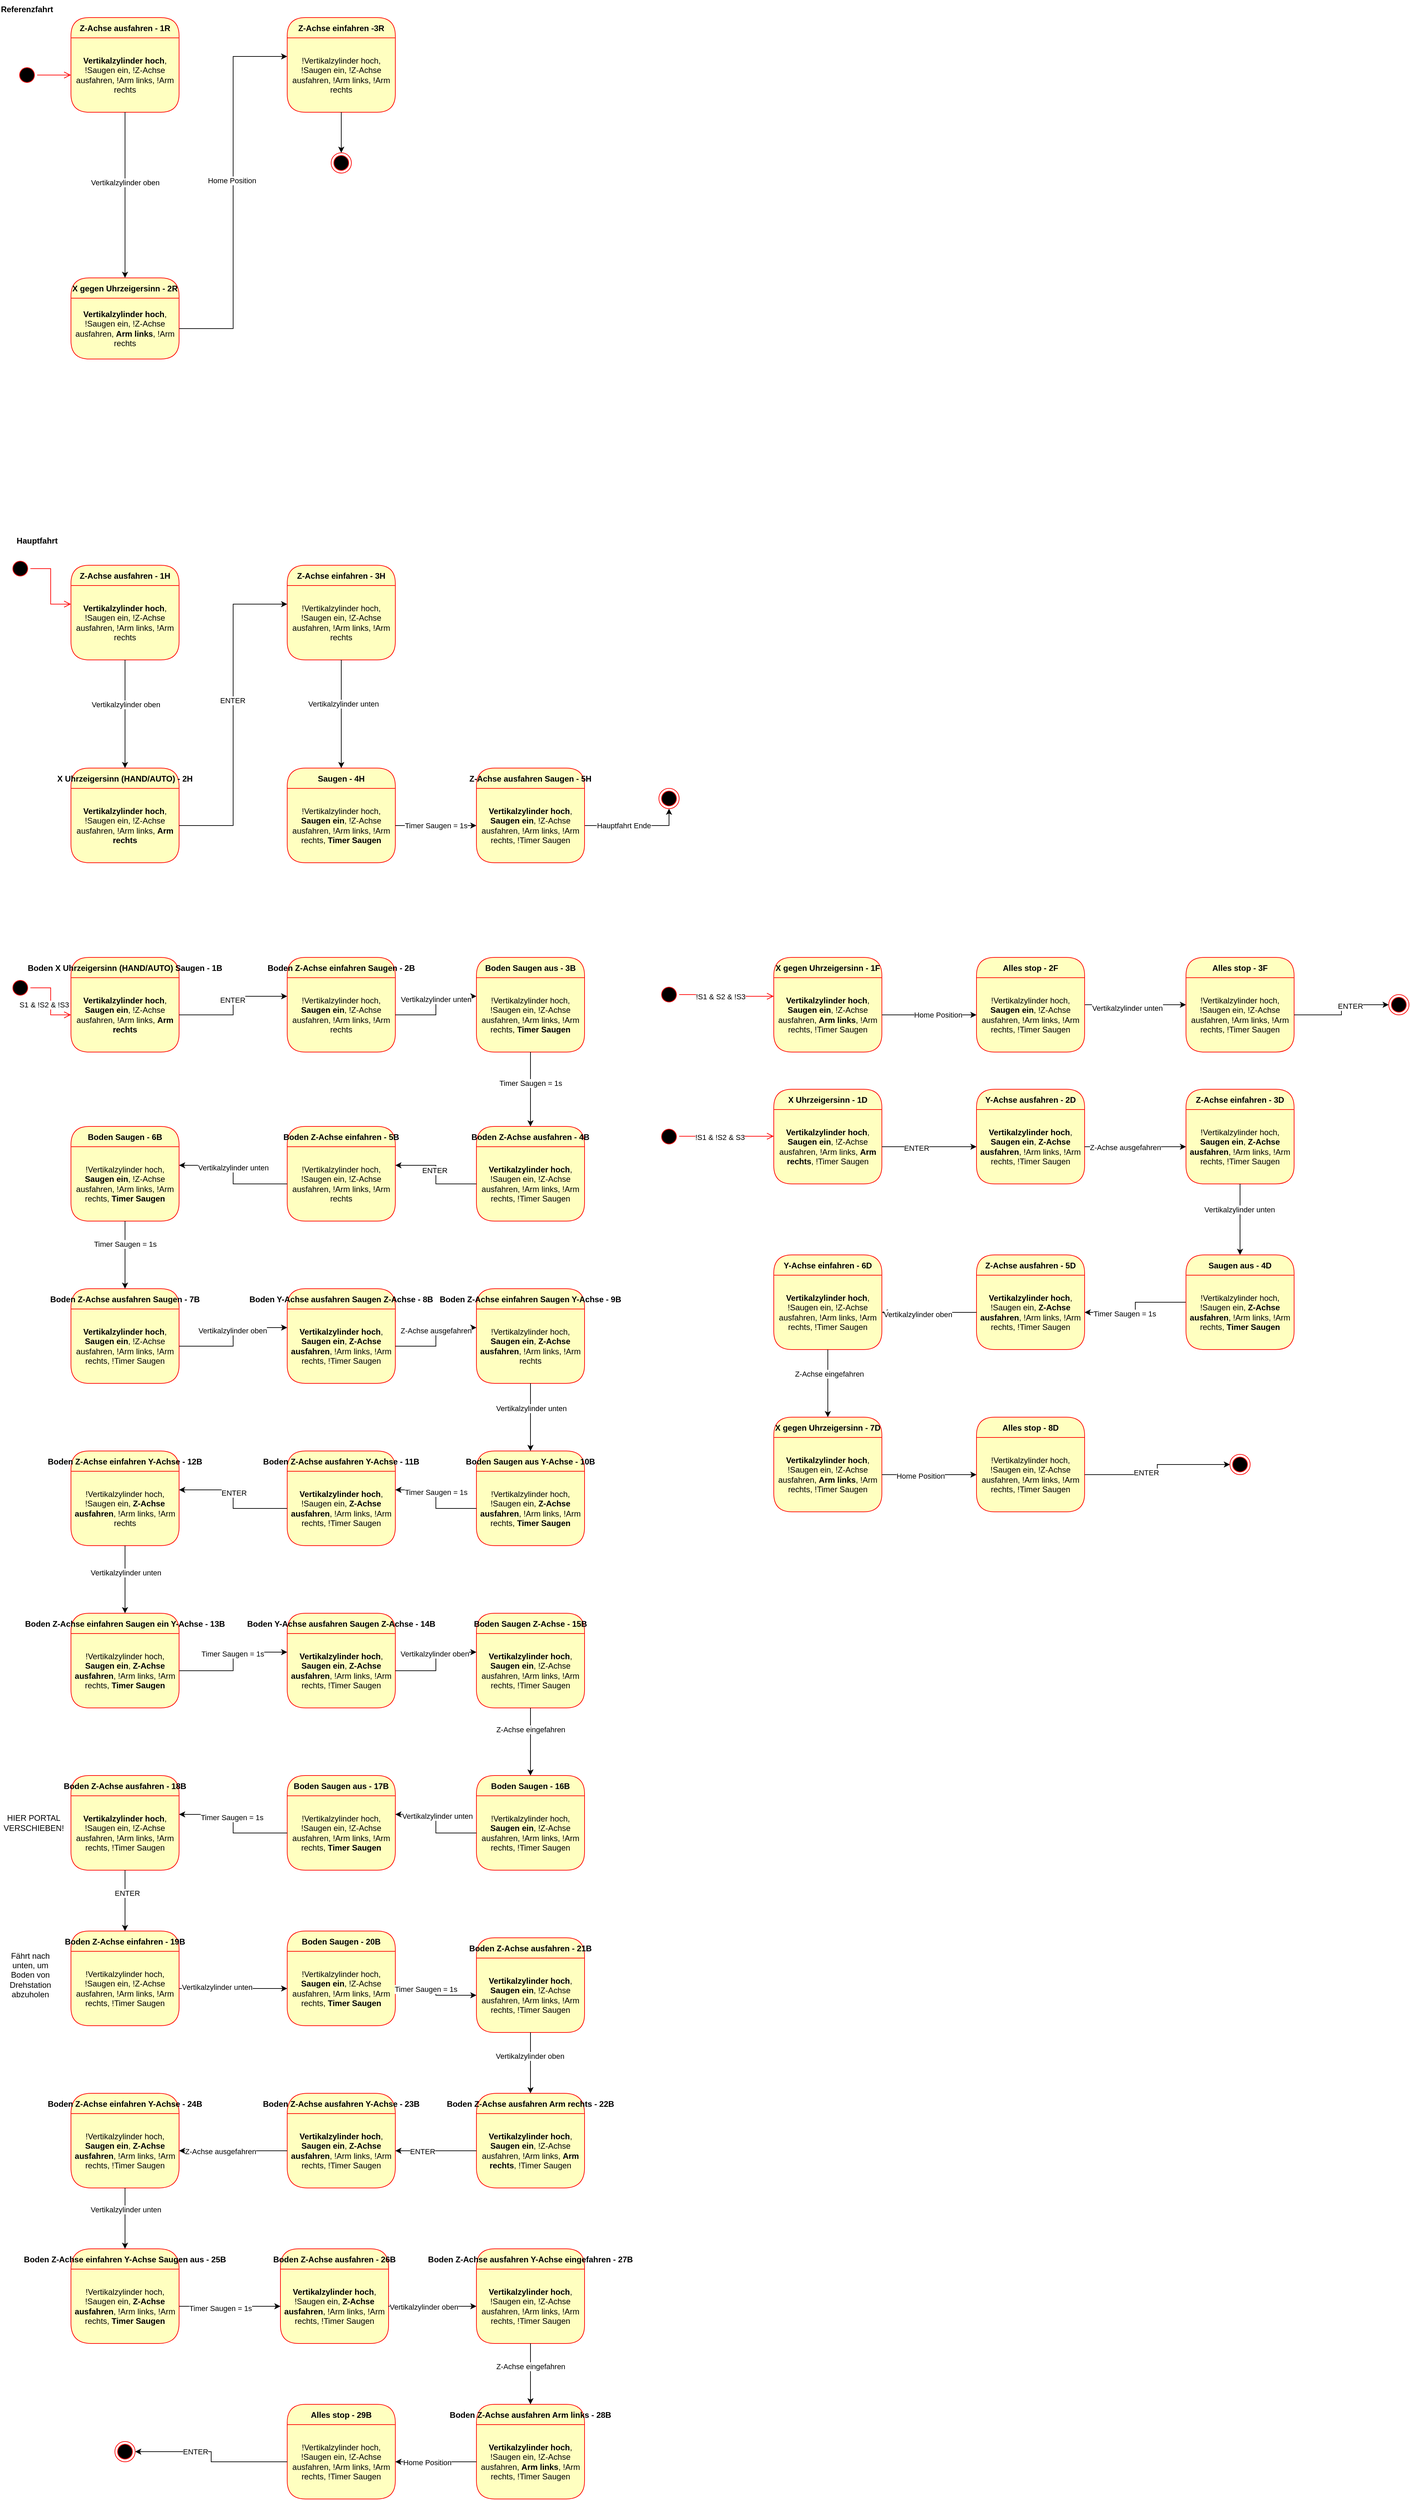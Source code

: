 <mxfile version="18.0.1" type="device"><diagram name="Page-1" id="58cdce13-f638-feb5-8d6f-7d28b1aa9fa0"><mxGraphModel dx="1102" dy="905" grid="1" gridSize="10" guides="1" tooltips="1" connect="1" arrows="1" fold="1" page="1" pageScale="1" pageWidth="1100" pageHeight="850" background="none" math="0" shadow="0"><root><mxCell id="0"/><mxCell id="1" parent="0"/><mxCell id="nFlraEync6tPf65q5KjK-1" value="Z-Achse ausfahren - 1R" style="swimlane;fontStyle=1;align=center;verticalAlign=middle;childLayout=stackLayout;horizontal=1;startSize=30;horizontalStack=0;resizeParent=0;resizeLast=1;container=0;fontColor=#000000;collapsible=0;rounded=1;arcSize=30;strokeColor=#ff0000;fillColor=#ffffc0;swimlaneFillColor=#ffffc0;dropTarget=0;" parent="1" vertex="1"><mxGeometry x="120" y="40" width="160" height="140" as="geometry"/></mxCell><mxCell id="nFlraEync6tPf65q5KjK-2" value="&lt;b&gt;Vertikalzylinder hoch&lt;/b&gt;, !Saugen ein, !Z-Achse ausfahren, !Arm links, !Arm rechts" style="text;html=1;strokeColor=none;fillColor=none;align=center;verticalAlign=middle;spacingLeft=4;spacingRight=4;whiteSpace=wrap;overflow=hidden;rotatable=0;fontColor=#000000;" parent="nFlraEync6tPf65q5KjK-1" vertex="1"><mxGeometry y="30" width="160" height="110" as="geometry"/></mxCell><mxCell id="nFlraEync6tPf65q5KjK-6" value="Vertikalzylinder hoch, !Saugen ein, !Z-Achse ausfahren, !Arm links, !Arm rechts" style="text;html=1;strokeColor=none;fillColor=none;align=center;verticalAlign=middle;spacingLeft=4;spacingRight=4;whiteSpace=wrap;overflow=hidden;rotatable=0;fontColor=#000000;" parent="nFlraEync6tPf65q5KjK-1" vertex="1"><mxGeometry y="140" width="160" as="geometry"/></mxCell><mxCell id="nFlraEync6tPf65q5KjK-4" value="" style="ellipse;html=1;shape=startState;fillColor=#000000;strokeColor=#ff0000;" parent="1" vertex="1"><mxGeometry x="40" y="110" width="30" height="30" as="geometry"/></mxCell><mxCell id="nFlraEync6tPf65q5KjK-5" value="" style="edgeStyle=orthogonalEdgeStyle;html=1;verticalAlign=bottom;endArrow=open;endSize=8;strokeColor=#ff0000;rounded=0;entryX=0;entryY=0.5;entryDx=0;entryDy=0;" parent="1" source="nFlraEync6tPf65q5KjK-4" target="nFlraEync6tPf65q5KjK-2" edge="1"><mxGeometry relative="1" as="geometry"><mxPoint x="100" y="130" as="targetPoint"/></mxGeometry></mxCell><mxCell id="nFlraEync6tPf65q5KjK-7" value="X gegen Uhrzeigersinn - 2R" style="swimlane;fontStyle=1;align=center;verticalAlign=middle;childLayout=stackLayout;horizontal=1;startSize=30;horizontalStack=0;resizeParent=0;resizeLast=1;container=0;fontColor=#000000;collapsible=0;rounded=1;arcSize=30;strokeColor=#ff0000;fillColor=#ffffc0;swimlaneFillColor=#ffffc0;dropTarget=0;" parent="1" vertex="1"><mxGeometry x="120" y="425" width="160" height="120" as="geometry"/></mxCell><mxCell id="nFlraEync6tPf65q5KjK-8" value="&lt;b&gt;Vertikalzylinder hoch&lt;/b&gt;, !Saugen ein, !Z-Achse ausfahren, &lt;b&gt;Arm links&lt;/b&gt;, !Arm rechts" style="text;html=1;strokeColor=none;fillColor=none;align=center;verticalAlign=middle;spacingLeft=4;spacingRight=4;whiteSpace=wrap;overflow=hidden;rotatable=0;fontColor=#000000;" parent="nFlraEync6tPf65q5KjK-7" vertex="1"><mxGeometry y="30" width="160" height="90" as="geometry"/></mxCell><mxCell id="nFlraEync6tPf65q5KjK-10" style="edgeStyle=orthogonalEdgeStyle;rounded=0;orthogonalLoop=1;jettySize=auto;html=1;entryX=0.5;entryY=0;entryDx=0;entryDy=0;" parent="1" source="nFlraEync6tPf65q5KjK-2" target="nFlraEync6tPf65q5KjK-7" edge="1"><mxGeometry relative="1" as="geometry"/></mxCell><mxCell id="nFlraEync6tPf65q5KjK-12" value="Vertikalzylinder oben" style="edgeLabel;html=1;align=center;verticalAlign=middle;resizable=0;points=[];" parent="nFlraEync6tPf65q5KjK-10" vertex="1" connectable="0"><mxGeometry x="-0.151" relative="1" as="geometry"><mxPoint as="offset"/></mxGeometry></mxCell><mxCell id="nFlraEync6tPf65q5KjK-18" value="Z-Achse einfahren -3R" style="swimlane;fontStyle=1;align=center;verticalAlign=middle;childLayout=stackLayout;horizontal=1;startSize=30;horizontalStack=0;resizeParent=0;resizeLast=1;container=0;fontColor=#000000;collapsible=0;rounded=1;arcSize=30;strokeColor=#ff0000;fillColor=#ffffc0;swimlaneFillColor=#ffffc0;dropTarget=0;" parent="1" vertex="1"><mxGeometry x="440" y="40" width="160" height="140" as="geometry"/></mxCell><mxCell id="nFlraEync6tPf65q5KjK-19" value="!Vertikalzylinder hoch, !Saugen ein, !Z-Achse ausfahren, !Arm links, !Arm rechts" style="text;html=1;strokeColor=none;fillColor=none;align=center;verticalAlign=middle;spacingLeft=4;spacingRight=4;whiteSpace=wrap;overflow=hidden;rotatable=0;fontColor=#000000;" parent="nFlraEync6tPf65q5KjK-18" vertex="1"><mxGeometry y="30" width="160" height="110" as="geometry"/></mxCell><mxCell id="nFlraEync6tPf65q5KjK-20" value="Vertikalzylinder hoch, !Saugen ein, !Z-Achse ausfahren, !Arm links, !Arm rechts" style="text;html=1;strokeColor=none;fillColor=none;align=center;verticalAlign=middle;spacingLeft=4;spacingRight=4;whiteSpace=wrap;overflow=hidden;rotatable=0;fontColor=#000000;" parent="nFlraEync6tPf65q5KjK-18" vertex="1"><mxGeometry y="140" width="160" as="geometry"/></mxCell><mxCell id="nFlraEync6tPf65q5KjK-22" style="edgeStyle=orthogonalEdgeStyle;rounded=0;orthogonalLoop=1;jettySize=auto;html=1;entryX=0;entryY=0.25;entryDx=0;entryDy=0;" parent="1" source="nFlraEync6tPf65q5KjK-8" target="nFlraEync6tPf65q5KjK-19" edge="1"><mxGeometry relative="1" as="geometry"/></mxCell><mxCell id="nFlraEync6tPf65q5KjK-23" value="Home Position" style="edgeLabel;html=1;align=center;verticalAlign=middle;resizable=0;points=[];" parent="nFlraEync6tPf65q5KjK-22" vertex="1" connectable="0"><mxGeometry x="0.063" y="2" relative="1" as="geometry"><mxPoint as="offset"/></mxGeometry></mxCell><mxCell id="nFlraEync6tPf65q5KjK-24" value="" style="ellipse;html=1;shape=endState;fillColor=#000000;strokeColor=#ff0000;" parent="1" vertex="1"><mxGeometry x="505" y="240" width="30" height="30" as="geometry"/></mxCell><mxCell id="nFlraEync6tPf65q5KjK-25" style="edgeStyle=orthogonalEdgeStyle;rounded=0;orthogonalLoop=1;jettySize=auto;html=1;entryX=0.5;entryY=0;entryDx=0;entryDy=0;" parent="1" source="nFlraEync6tPf65q5KjK-19" target="nFlraEync6tPf65q5KjK-24" edge="1"><mxGeometry relative="1" as="geometry"/></mxCell><mxCell id="nFlraEync6tPf65q5KjK-26" value="Referenzfahrt" style="text;align=center;fontStyle=1;verticalAlign=middle;spacingLeft=3;spacingRight=3;strokeColor=none;rotatable=0;points=[[0,0.5],[1,0.5]];portConstraint=eastwest;" parent="1" vertex="1"><mxGeometry x="15" y="14" width="80" height="26" as="geometry"/></mxCell><mxCell id="nFlraEync6tPf65q5KjK-28" value="" style="ellipse;html=1;shape=startState;fillColor=#000000;strokeColor=#ff0000;" parent="1" vertex="1"><mxGeometry x="30" y="840" width="30" height="30" as="geometry"/></mxCell><mxCell id="nFlraEync6tPf65q5KjK-29" value="" style="edgeStyle=orthogonalEdgeStyle;html=1;verticalAlign=bottom;endArrow=open;endSize=8;strokeColor=#ff0000;rounded=0;entryX=0;entryY=0.25;entryDx=0;entryDy=0;" parent="1" source="nFlraEync6tPf65q5KjK-28" target="nFlraEync6tPf65q5KjK-31" edge="1"><mxGeometry relative="1" as="geometry"><mxPoint x="45" y="980" as="targetPoint"/></mxGeometry></mxCell><mxCell id="R27IWhI1o5gm6yTdWbk9-13" style="edgeStyle=orthogonalEdgeStyle;rounded=0;orthogonalLoop=1;jettySize=auto;html=1;entryX=0.5;entryY=1;entryDx=0;entryDy=0;exitX=1;exitY=0.5;exitDx=0;exitDy=0;" parent="1" source="R27IWhI1o5gm6yTdWbk9-18" target="R27IWhI1o5gm6yTdWbk9-12" edge="1"><mxGeometry relative="1" as="geometry"/></mxCell><mxCell id="R27IWhI1o5gm6yTdWbk9-14" value="Hauptfahrt Ende" style="edgeLabel;html=1;align=center;verticalAlign=middle;resizable=0;points=[];" parent="R27IWhI1o5gm6yTdWbk9-13" vertex="1" connectable="0"><mxGeometry x="-0.234" relative="1" as="geometry"><mxPoint as="offset"/></mxGeometry></mxCell><mxCell id="nFlraEync6tPf65q5KjK-30" value="Z-Achse ausfahren - 1H" style="swimlane;fontStyle=1;align=center;verticalAlign=middle;childLayout=stackLayout;horizontal=1;startSize=30;horizontalStack=0;resizeParent=0;resizeLast=1;container=0;fontColor=#000000;collapsible=0;rounded=1;arcSize=30;strokeColor=#ff0000;fillColor=#ffffc0;swimlaneFillColor=#ffffc0;dropTarget=0;" parent="1" vertex="1"><mxGeometry x="120" y="850" width="160" height="140" as="geometry"/></mxCell><mxCell id="nFlraEync6tPf65q5KjK-31" value="&lt;b&gt;Vertikalzylinder hoch&lt;/b&gt;, !Saugen ein, !Z-Achse ausfahren, !Arm links, !Arm rechts" style="text;html=1;strokeColor=none;fillColor=none;align=center;verticalAlign=middle;spacingLeft=4;spacingRight=4;whiteSpace=wrap;overflow=hidden;rotatable=0;fontColor=#000000;" parent="nFlraEync6tPf65q5KjK-30" vertex="1"><mxGeometry y="30" width="160" height="110" as="geometry"/></mxCell><mxCell id="nFlraEync6tPf65q5KjK-32" value="Vertikalzylinder hoch, !Saugen ein, !Z-Achse ausfahren, !Arm links, !Arm rechts" style="text;html=1;strokeColor=none;fillColor=none;align=center;verticalAlign=middle;spacingLeft=4;spacingRight=4;whiteSpace=wrap;overflow=hidden;rotatable=0;fontColor=#000000;" parent="nFlraEync6tPf65q5KjK-30" vertex="1"><mxGeometry y="140" width="160" as="geometry"/></mxCell><mxCell id="nFlraEync6tPf65q5KjK-33" value="X Uhrzeigersinn (HAND/AUTO) - 2H" style="swimlane;fontStyle=1;align=center;verticalAlign=middle;childLayout=stackLayout;horizontal=1;startSize=30;horizontalStack=0;resizeParent=0;resizeLast=1;container=0;fontColor=#000000;collapsible=0;rounded=1;arcSize=30;strokeColor=#ff0000;fillColor=#ffffc0;swimlaneFillColor=#ffffc0;dropTarget=0;" parent="1" vertex="1"><mxGeometry x="120" y="1150" width="160" height="140" as="geometry"/></mxCell><mxCell id="nFlraEync6tPf65q5KjK-34" value="&lt;b&gt;Vertikalzylinder hoch&lt;/b&gt;, !Saugen ein, !Z-Achse ausfahren, !Arm links, &lt;b&gt;Arm rechts&lt;/b&gt;" style="text;html=1;strokeColor=none;fillColor=none;align=center;verticalAlign=middle;spacingLeft=4;spacingRight=4;whiteSpace=wrap;overflow=hidden;rotatable=0;fontColor=#000000;" parent="nFlraEync6tPf65q5KjK-33" vertex="1"><mxGeometry y="30" width="160" height="110" as="geometry"/></mxCell><mxCell id="nFlraEync6tPf65q5KjK-35" value="Vertikalzylinder hoch, !Saugen ein, !Z-Achse ausfahren, !Arm links, !Arm rechts" style="text;html=1;strokeColor=none;fillColor=none;align=center;verticalAlign=middle;spacingLeft=4;spacingRight=4;whiteSpace=wrap;overflow=hidden;rotatable=0;fontColor=#000000;" parent="nFlraEync6tPf65q5KjK-33" vertex="1"><mxGeometry y="140" width="160" as="geometry"/></mxCell><mxCell id="nFlraEync6tPf65q5KjK-36" style="edgeStyle=orthogonalEdgeStyle;rounded=0;orthogonalLoop=1;jettySize=auto;html=1;entryX=0.5;entryY=0;entryDx=0;entryDy=0;" parent="1" source="nFlraEync6tPf65q5KjK-31" target="nFlraEync6tPf65q5KjK-33" edge="1"><mxGeometry relative="1" as="geometry"/></mxCell><mxCell id="nFlraEync6tPf65q5KjK-37" value="Vertikalzylinder oben" style="edgeLabel;html=1;align=center;verticalAlign=middle;resizable=0;points=[];" parent="nFlraEync6tPf65q5KjK-36" vertex="1" connectable="0"><mxGeometry x="-0.175" y="1" relative="1" as="geometry"><mxPoint as="offset"/></mxGeometry></mxCell><mxCell id="nFlraEync6tPf65q5KjK-38" value="Hauptfahrt" style="text;align=center;fontStyle=1;verticalAlign=middle;spacingLeft=3;spacingRight=3;strokeColor=none;rotatable=0;points=[[0,0.5],[1,0.5]];portConstraint=eastwest;" parent="1" vertex="1"><mxGeometry x="30" y="800" width="80" height="26" as="geometry"/></mxCell><mxCell id="nFlraEync6tPf65q5KjK-43" value="Z-Achse einfahren - 3H" style="swimlane;fontStyle=1;align=center;verticalAlign=middle;childLayout=stackLayout;horizontal=1;startSize=30;horizontalStack=0;resizeParent=0;resizeLast=1;container=0;fontColor=#000000;collapsible=0;rounded=1;arcSize=30;strokeColor=#ff0000;fillColor=#ffffc0;swimlaneFillColor=#ffffc0;dropTarget=0;" parent="1" vertex="1"><mxGeometry x="440" y="850" width="160" height="140" as="geometry"/></mxCell><mxCell id="nFlraEync6tPf65q5KjK-44" value="!Vertikalzylinder hoch, !Saugen ein, !Z-Achse ausfahren, !Arm links, !Arm rechts" style="text;html=1;strokeColor=none;fillColor=none;align=center;verticalAlign=middle;spacingLeft=4;spacingRight=4;whiteSpace=wrap;overflow=hidden;rotatable=0;fontColor=#000000;" parent="nFlraEync6tPf65q5KjK-43" vertex="1"><mxGeometry y="30" width="160" height="110" as="geometry"/></mxCell><mxCell id="nFlraEync6tPf65q5KjK-45" value="Vertikalzylinder hoch, !Saugen ein, !Z-Achse ausfahren, !Arm links, !Arm rechts" style="text;html=1;strokeColor=none;fillColor=none;align=center;verticalAlign=middle;spacingLeft=4;spacingRight=4;whiteSpace=wrap;overflow=hidden;rotatable=0;fontColor=#000000;" parent="nFlraEync6tPf65q5KjK-43" vertex="1"><mxGeometry y="140" width="160" as="geometry"/></mxCell><mxCell id="nFlraEync6tPf65q5KjK-46" style="edgeStyle=orthogonalEdgeStyle;rounded=0;orthogonalLoop=1;jettySize=auto;html=1;exitX=1;exitY=0.5;exitDx=0;exitDy=0;entryX=0;entryY=0.25;entryDx=0;entryDy=0;" parent="1" source="nFlraEync6tPf65q5KjK-34" target="nFlraEync6tPf65q5KjK-44" edge="1"><mxGeometry relative="1" as="geometry"/></mxCell><mxCell id="nFlraEync6tPf65q5KjK-47" value="ENTER" style="edgeLabel;html=1;align=center;verticalAlign=middle;resizable=0;points=[];" parent="nFlraEync6tPf65q5KjK-46" vertex="1" connectable="0"><mxGeometry x="0.087" y="1" relative="1" as="geometry"><mxPoint as="offset"/></mxGeometry></mxCell><mxCell id="R27IWhI1o5gm6yTdWbk9-1" value="Saugen - 4H" style="swimlane;fontStyle=1;align=center;verticalAlign=middle;childLayout=stackLayout;horizontal=1;startSize=30;horizontalStack=0;resizeParent=0;resizeLast=1;container=0;fontColor=#000000;collapsible=0;rounded=1;arcSize=30;strokeColor=#ff0000;fillColor=#ffffc0;swimlaneFillColor=#ffffc0;dropTarget=0;" parent="1" vertex="1"><mxGeometry x="440" y="1150" width="160" height="140" as="geometry"/></mxCell><mxCell id="R27IWhI1o5gm6yTdWbk9-2" value="!Vertikalzylinder hoch, &lt;b&gt;Saugen ein&lt;/b&gt;, !Z-Achse ausfahren, !Arm links, !Arm rechts, &lt;b&gt;Timer Saugen&lt;/b&gt;" style="text;html=1;strokeColor=none;fillColor=none;align=center;verticalAlign=middle;spacingLeft=4;spacingRight=4;whiteSpace=wrap;overflow=hidden;rotatable=0;fontColor=#000000;" parent="R27IWhI1o5gm6yTdWbk9-1" vertex="1"><mxGeometry y="30" width="160" height="110" as="geometry"/></mxCell><mxCell id="R27IWhI1o5gm6yTdWbk9-3" value="Vertikalzylinder hoch, !Saugen ein, !Z-Achse ausfahren, !Arm links, !Arm rechts" style="text;html=1;strokeColor=none;fillColor=none;align=center;verticalAlign=middle;spacingLeft=4;spacingRight=4;whiteSpace=wrap;overflow=hidden;rotatable=0;fontColor=#000000;" parent="R27IWhI1o5gm6yTdWbk9-1" vertex="1"><mxGeometry y="140" width="160" as="geometry"/></mxCell><mxCell id="R27IWhI1o5gm6yTdWbk9-5" style="edgeStyle=orthogonalEdgeStyle;rounded=0;orthogonalLoop=1;jettySize=auto;html=1;entryX=0.5;entryY=0;entryDx=0;entryDy=0;" parent="1" source="nFlraEync6tPf65q5KjK-44" target="R27IWhI1o5gm6yTdWbk9-1" edge="1"><mxGeometry relative="1" as="geometry"/></mxCell><mxCell id="R27IWhI1o5gm6yTdWbk9-6" value="Vertikalzylinder unten" style="edgeLabel;html=1;align=center;verticalAlign=middle;resizable=0;points=[];" parent="R27IWhI1o5gm6yTdWbk9-5" vertex="1" connectable="0"><mxGeometry x="-0.188" y="3" relative="1" as="geometry"><mxPoint as="offset"/></mxGeometry></mxCell><mxCell id="R27IWhI1o5gm6yTdWbk9-10" style="edgeStyle=orthogonalEdgeStyle;rounded=0;orthogonalLoop=1;jettySize=auto;html=1;entryX=0;entryY=0.5;entryDx=0;entryDy=0;" parent="1" source="R27IWhI1o5gm6yTdWbk9-2" target="R27IWhI1o5gm6yTdWbk9-18" edge="1"><mxGeometry relative="1" as="geometry"><Array as="points"><mxPoint x="630" y="1235"/><mxPoint x="630" y="1235"/></Array></mxGeometry></mxCell><mxCell id="R27IWhI1o5gm6yTdWbk9-11" value="Timer Saugen = 1s" style="edgeLabel;html=1;align=center;verticalAlign=middle;resizable=0;points=[];" parent="R27IWhI1o5gm6yTdWbk9-10" vertex="1" connectable="0"><mxGeometry x="-0.435" relative="1" as="geometry"><mxPoint x="26" as="offset"/></mxGeometry></mxCell><mxCell id="R27IWhI1o5gm6yTdWbk9-12" value="" style="ellipse;html=1;shape=endState;fillColor=#000000;strokeColor=#ff0000;" parent="1" vertex="1"><mxGeometry x="990" y="1180" width="30" height="30" as="geometry"/></mxCell><mxCell id="R27IWhI1o5gm6yTdWbk9-15" value="" style="ellipse;html=1;shape=startState;fillColor=#000000;strokeColor=#ff0000;" parent="1" vertex="1"><mxGeometry x="30" y="1460" width="30" height="30" as="geometry"/></mxCell><mxCell id="R27IWhI1o5gm6yTdWbk9-16" value="" style="edgeStyle=orthogonalEdgeStyle;html=1;verticalAlign=bottom;endArrow=open;endSize=8;strokeColor=#ff0000;rounded=0;entryX=0;entryY=0.5;entryDx=0;entryDy=0;" parent="1" source="R27IWhI1o5gm6yTdWbk9-15" target="R27IWhI1o5gm6yTdWbk9-21" edge="1"><mxGeometry relative="1" as="geometry"><mxPoint x="45" y="1550" as="targetPoint"/></mxGeometry></mxCell><mxCell id="qBtRbcqlcbcynVzHnrAd-62" value="S1 &amp;amp; !S2 &amp;amp; !S3" style="edgeLabel;html=1;align=center;verticalAlign=middle;resizable=0;points=[];" parent="R27IWhI1o5gm6yTdWbk9-16" vertex="1" connectable="0"><mxGeometry x="0.2" y="-3" relative="1" as="geometry"><mxPoint x="-7" y="-5" as="offset"/></mxGeometry></mxCell><mxCell id="R27IWhI1o5gm6yTdWbk9-17" value="Z-Achse ausfahren Saugen - 5H" style="swimlane;fontStyle=1;align=center;verticalAlign=middle;childLayout=stackLayout;horizontal=1;startSize=30;horizontalStack=0;resizeParent=0;resizeLast=1;container=0;fontColor=#000000;collapsible=0;rounded=1;arcSize=30;strokeColor=#ff0000;fillColor=#ffffc0;swimlaneFillColor=#ffffc0;dropTarget=0;" parent="1" vertex="1"><mxGeometry x="720" y="1150" width="160" height="140" as="geometry"/></mxCell><mxCell id="R27IWhI1o5gm6yTdWbk9-18" value="&lt;b&gt;Vertikalzylinder hoch&lt;/b&gt;, &lt;b&gt;Saugen ein&lt;/b&gt;, !Z-Achse ausfahren, !Arm links, !Arm rechts, !Timer Saugen" style="text;html=1;strokeColor=none;fillColor=none;align=center;verticalAlign=middle;spacingLeft=4;spacingRight=4;whiteSpace=wrap;overflow=hidden;rotatable=0;fontColor=#000000;" parent="R27IWhI1o5gm6yTdWbk9-17" vertex="1"><mxGeometry y="30" width="160" height="110" as="geometry"/></mxCell><mxCell id="R27IWhI1o5gm6yTdWbk9-19" value="Vertikalzylinder hoch, !Saugen ein, !Z-Achse ausfahren, !Arm links, !Arm rechts" style="text;html=1;strokeColor=none;fillColor=none;align=center;verticalAlign=middle;spacingLeft=4;spacingRight=4;whiteSpace=wrap;overflow=hidden;rotatable=0;fontColor=#000000;" parent="R27IWhI1o5gm6yTdWbk9-17" vertex="1"><mxGeometry y="140" width="160" as="geometry"/></mxCell><mxCell id="R27IWhI1o5gm6yTdWbk9-20" value="Boden X Uhrzeigersinn (HAND/AUTO) Saugen - 1B" style="swimlane;fontStyle=1;align=center;verticalAlign=middle;childLayout=stackLayout;horizontal=1;startSize=30;horizontalStack=0;resizeParent=0;resizeLast=1;container=0;fontColor=#000000;collapsible=0;rounded=1;arcSize=30;strokeColor=#ff0000;fillColor=#ffffc0;swimlaneFillColor=#ffffc0;dropTarget=0;" parent="1" vertex="1"><mxGeometry x="120" y="1430" width="160" height="140" as="geometry"/></mxCell><mxCell id="R27IWhI1o5gm6yTdWbk9-21" value="&lt;b&gt;Vertikalzylinder hoch&lt;/b&gt;, &lt;b&gt;Saugen ein&lt;/b&gt;, !Z-Achse ausfahren, !Arm links, &lt;b&gt;Arm rechts&lt;/b&gt;" style="text;html=1;strokeColor=none;fillColor=none;align=center;verticalAlign=middle;spacingLeft=4;spacingRight=4;whiteSpace=wrap;overflow=hidden;rotatable=0;fontColor=#000000;" parent="R27IWhI1o5gm6yTdWbk9-20" vertex="1"><mxGeometry y="30" width="160" height="110" as="geometry"/></mxCell><mxCell id="R27IWhI1o5gm6yTdWbk9-22" value="Vertikalzylinder hoch, !Saugen ein, !Z-Achse ausfahren, !Arm links, !Arm rechts" style="text;html=1;strokeColor=none;fillColor=none;align=center;verticalAlign=middle;spacingLeft=4;spacingRight=4;whiteSpace=wrap;overflow=hidden;rotatable=0;fontColor=#000000;" parent="R27IWhI1o5gm6yTdWbk9-20" vertex="1"><mxGeometry y="140" width="160" as="geometry"/></mxCell><mxCell id="R27IWhI1o5gm6yTdWbk9-23" value="Boden Z-Achse einfahren Saugen - 2B" style="swimlane;fontStyle=1;align=center;verticalAlign=middle;childLayout=stackLayout;horizontal=1;startSize=30;horizontalStack=0;resizeParent=0;resizeLast=1;container=0;fontColor=#000000;collapsible=0;rounded=1;arcSize=30;strokeColor=#ff0000;fillColor=#ffffc0;swimlaneFillColor=#ffffc0;dropTarget=0;" parent="1" vertex="1"><mxGeometry x="440" y="1430" width="160" height="140" as="geometry"/></mxCell><mxCell id="R27IWhI1o5gm6yTdWbk9-24" value="!Vertikalzylinder hoch, &lt;b&gt;Saugen ein&lt;/b&gt;, !Z-Achse ausfahren, !Arm links, !Arm rechts" style="text;html=1;strokeColor=none;fillColor=none;align=center;verticalAlign=middle;spacingLeft=4;spacingRight=4;whiteSpace=wrap;overflow=hidden;rotatable=0;fontColor=#000000;" parent="R27IWhI1o5gm6yTdWbk9-23" vertex="1"><mxGeometry y="30" width="160" height="110" as="geometry"/></mxCell><mxCell id="R27IWhI1o5gm6yTdWbk9-25" value="Vertikalzylinder hoch, !Saugen ein, !Z-Achse ausfahren, !Arm links, !Arm rechts" style="text;html=1;strokeColor=none;fillColor=none;align=center;verticalAlign=middle;spacingLeft=4;spacingRight=4;whiteSpace=wrap;overflow=hidden;rotatable=0;fontColor=#000000;" parent="R27IWhI1o5gm6yTdWbk9-23" vertex="1"><mxGeometry y="140" width="160" as="geometry"/></mxCell><mxCell id="R27IWhI1o5gm6yTdWbk9-26" style="edgeStyle=orthogonalEdgeStyle;rounded=0;orthogonalLoop=1;jettySize=auto;html=1;exitX=1;exitY=0.5;exitDx=0;exitDy=0;entryX=0;entryY=0.25;entryDx=0;entryDy=0;" parent="1" source="R27IWhI1o5gm6yTdWbk9-21" target="R27IWhI1o5gm6yTdWbk9-24" edge="1"><mxGeometry relative="1" as="geometry"><mxPoint x="270" y="1815.0" as="sourcePoint"/></mxGeometry></mxCell><mxCell id="R27IWhI1o5gm6yTdWbk9-27" value="ENTER" style="edgeLabel;html=1;align=center;verticalAlign=middle;resizable=0;points=[];" parent="R27IWhI1o5gm6yTdWbk9-26" vertex="1" connectable="0"><mxGeometry x="0.087" y="1" relative="1" as="geometry"><mxPoint as="offset"/></mxGeometry></mxCell><mxCell id="R27IWhI1o5gm6yTdWbk9-28" value="Boden Saugen aus - 3B" style="swimlane;fontStyle=1;align=center;verticalAlign=middle;childLayout=stackLayout;horizontal=1;startSize=30;horizontalStack=0;resizeParent=0;resizeLast=1;container=0;fontColor=#000000;collapsible=0;rounded=1;arcSize=30;strokeColor=#ff0000;fillColor=#ffffc0;swimlaneFillColor=#ffffc0;dropTarget=0;" parent="1" vertex="1"><mxGeometry x="720" y="1430" width="160" height="140" as="geometry"/></mxCell><mxCell id="R27IWhI1o5gm6yTdWbk9-29" value="!Vertikalzylinder hoch, !Saugen ein, !Z-Achse ausfahren, !Arm links, !Arm rechts, &lt;b&gt;Timer Saugen&lt;/b&gt;" style="text;html=1;strokeColor=none;fillColor=none;align=center;verticalAlign=middle;spacingLeft=4;spacingRight=4;whiteSpace=wrap;overflow=hidden;rotatable=0;fontColor=#000000;" parent="R27IWhI1o5gm6yTdWbk9-28" vertex="1"><mxGeometry y="30" width="160" height="110" as="geometry"/></mxCell><mxCell id="R27IWhI1o5gm6yTdWbk9-30" value="Vertikalzylinder hoch, !Saugen ein, !Z-Achse ausfahren, !Arm links, !Arm rechts" style="text;html=1;strokeColor=none;fillColor=none;align=center;verticalAlign=middle;spacingLeft=4;spacingRight=4;whiteSpace=wrap;overflow=hidden;rotatable=0;fontColor=#000000;" parent="R27IWhI1o5gm6yTdWbk9-28" vertex="1"><mxGeometry y="140" width="160" as="geometry"/></mxCell><mxCell id="R27IWhI1o5gm6yTdWbk9-31" style="edgeStyle=orthogonalEdgeStyle;rounded=0;orthogonalLoop=1;jettySize=auto;html=1;exitX=1;exitY=0.5;exitDx=0;exitDy=0;entryX=0;entryY=0.25;entryDx=0;entryDy=0;" parent="1" source="R27IWhI1o5gm6yTdWbk9-24" target="R27IWhI1o5gm6yTdWbk9-29" edge="1"><mxGeometry relative="1" as="geometry"><Array as="points"><mxPoint x="660" y="1515"/><mxPoint x="660" y="1488"/></Array></mxGeometry></mxCell><mxCell id="R27IWhI1o5gm6yTdWbk9-32" value="Vertikalzylinder unten" style="edgeLabel;html=1;align=center;verticalAlign=middle;resizable=0;points=[];" parent="R27IWhI1o5gm6yTdWbk9-31" vertex="1" connectable="0"><mxGeometry x="0.128" relative="1" as="geometry"><mxPoint as="offset"/></mxGeometry></mxCell><mxCell id="R27IWhI1o5gm6yTdWbk9-33" value="Boden Z-Achse ausfahren - 4B" style="swimlane;fontStyle=1;align=center;verticalAlign=middle;childLayout=stackLayout;horizontal=1;startSize=30;horizontalStack=0;resizeParent=0;resizeLast=1;container=0;fontColor=#000000;collapsible=0;rounded=1;arcSize=30;strokeColor=#ff0000;fillColor=#ffffc0;swimlaneFillColor=#ffffc0;dropTarget=0;" parent="1" vertex="1"><mxGeometry x="720" y="1680" width="160" height="140" as="geometry"/></mxCell><mxCell id="R27IWhI1o5gm6yTdWbk9-34" value="&lt;b&gt;Vertikalzylinder hoch&lt;/b&gt;, !Saugen ein, !Z-Achse ausfahren, !Arm links, !Arm rechts, !Timer Saugen" style="text;html=1;strokeColor=none;fillColor=none;align=center;verticalAlign=middle;spacingLeft=4;spacingRight=4;whiteSpace=wrap;overflow=hidden;rotatable=0;fontColor=#000000;" parent="R27IWhI1o5gm6yTdWbk9-33" vertex="1"><mxGeometry y="30" width="160" height="110" as="geometry"/></mxCell><mxCell id="R27IWhI1o5gm6yTdWbk9-35" value="Vertikalzylinder hoch, !Saugen ein, !Z-Achse ausfahren, !Arm links, !Arm rechts" style="text;html=1;strokeColor=none;fillColor=none;align=center;verticalAlign=middle;spacingLeft=4;spacingRight=4;whiteSpace=wrap;overflow=hidden;rotatable=0;fontColor=#000000;" parent="R27IWhI1o5gm6yTdWbk9-33" vertex="1"><mxGeometry y="140" width="160" as="geometry"/></mxCell><mxCell id="R27IWhI1o5gm6yTdWbk9-36" style="edgeStyle=orthogonalEdgeStyle;rounded=0;orthogonalLoop=1;jettySize=auto;html=1;entryX=0.5;entryY=0;entryDx=0;entryDy=0;" parent="1" source="R27IWhI1o5gm6yTdWbk9-29" target="R27IWhI1o5gm6yTdWbk9-33" edge="1"><mxGeometry relative="1" as="geometry"/></mxCell><mxCell id="R27IWhI1o5gm6yTdWbk9-37" value="Timer Saugen = 1s" style="edgeLabel;html=1;align=center;verticalAlign=middle;resizable=0;points=[];" parent="R27IWhI1o5gm6yTdWbk9-36" vertex="1" connectable="0"><mxGeometry x="-0.176" relative="1" as="geometry"><mxPoint as="offset"/></mxGeometry></mxCell><mxCell id="R27IWhI1o5gm6yTdWbk9-38" value="Boden Z-Achse einfahren - 5B" style="swimlane;fontStyle=1;align=center;verticalAlign=middle;childLayout=stackLayout;horizontal=1;startSize=30;horizontalStack=0;resizeParent=0;resizeLast=1;container=0;fontColor=#000000;collapsible=0;rounded=1;arcSize=30;strokeColor=#ff0000;fillColor=#ffffc0;swimlaneFillColor=#ffffc0;dropTarget=0;" parent="1" vertex="1"><mxGeometry x="440" y="1680" width="160" height="140" as="geometry"/></mxCell><mxCell id="R27IWhI1o5gm6yTdWbk9-39" value="!Vertikalzylinder hoch, !Saugen ein, !Z-Achse ausfahren, !Arm links, !Arm rechts" style="text;html=1;strokeColor=none;fillColor=none;align=center;verticalAlign=middle;spacingLeft=4;spacingRight=4;whiteSpace=wrap;overflow=hidden;rotatable=0;fontColor=#000000;" parent="R27IWhI1o5gm6yTdWbk9-38" vertex="1"><mxGeometry y="30" width="160" height="110" as="geometry"/></mxCell><mxCell id="R27IWhI1o5gm6yTdWbk9-40" value="Vertikalzylinder hoch, !Saugen ein, !Z-Achse ausfahren, !Arm links, !Arm rechts" style="text;html=1;strokeColor=none;fillColor=none;align=center;verticalAlign=middle;spacingLeft=4;spacingRight=4;whiteSpace=wrap;overflow=hidden;rotatable=0;fontColor=#000000;" parent="R27IWhI1o5gm6yTdWbk9-38" vertex="1"><mxGeometry y="140" width="160" as="geometry"/></mxCell><mxCell id="R27IWhI1o5gm6yTdWbk9-41" style="edgeStyle=orthogonalEdgeStyle;rounded=0;orthogonalLoop=1;jettySize=auto;html=1;entryX=1;entryY=0.25;entryDx=0;entryDy=0;" parent="1" source="R27IWhI1o5gm6yTdWbk9-34" target="R27IWhI1o5gm6yTdWbk9-39" edge="1"><mxGeometry relative="1" as="geometry"/></mxCell><mxCell id="R27IWhI1o5gm6yTdWbk9-42" value="ENTER" style="edgeLabel;html=1;align=center;verticalAlign=middle;resizable=0;points=[];" parent="R27IWhI1o5gm6yTdWbk9-41" vertex="1" connectable="0"><mxGeometry x="0.094" y="2" relative="1" as="geometry"><mxPoint as="offset"/></mxGeometry></mxCell><mxCell id="R27IWhI1o5gm6yTdWbk9-43" value="Boden Saugen - 6B" style="swimlane;fontStyle=1;align=center;verticalAlign=middle;childLayout=stackLayout;horizontal=1;startSize=30;horizontalStack=0;resizeParent=0;resizeLast=1;container=0;fontColor=#000000;collapsible=0;rounded=1;arcSize=30;strokeColor=#ff0000;fillColor=#ffffc0;swimlaneFillColor=#ffffc0;dropTarget=0;" parent="1" vertex="1"><mxGeometry x="120" y="1680" width="160" height="140" as="geometry"/></mxCell><mxCell id="R27IWhI1o5gm6yTdWbk9-44" value="!Vertikalzylinder hoch, &lt;b&gt;Saugen ein&lt;/b&gt;, !Z-Achse ausfahren, !Arm links, !Arm rechts, &lt;b&gt;Timer Saugen&lt;/b&gt;" style="text;html=1;strokeColor=none;fillColor=none;align=center;verticalAlign=middle;spacingLeft=4;spacingRight=4;whiteSpace=wrap;overflow=hidden;rotatable=0;fontColor=#000000;" parent="R27IWhI1o5gm6yTdWbk9-43" vertex="1"><mxGeometry y="30" width="160" height="110" as="geometry"/></mxCell><mxCell id="R27IWhI1o5gm6yTdWbk9-45" value="Vertikalzylinder hoch, !Saugen ein, !Z-Achse ausfahren, !Arm links, !Arm rechts" style="text;html=1;strokeColor=none;fillColor=none;align=center;verticalAlign=middle;spacingLeft=4;spacingRight=4;whiteSpace=wrap;overflow=hidden;rotatable=0;fontColor=#000000;" parent="R27IWhI1o5gm6yTdWbk9-43" vertex="1"><mxGeometry y="140" width="160" as="geometry"/></mxCell><mxCell id="R27IWhI1o5gm6yTdWbk9-46" style="edgeStyle=orthogonalEdgeStyle;rounded=0;orthogonalLoop=1;jettySize=auto;html=1;entryX=1;entryY=0.25;entryDx=0;entryDy=0;" parent="1" source="R27IWhI1o5gm6yTdWbk9-39" target="R27IWhI1o5gm6yTdWbk9-44" edge="1"><mxGeometry relative="1" as="geometry"/></mxCell><mxCell id="R27IWhI1o5gm6yTdWbk9-47" value="Vertikalzylinder unten" style="edgeLabel;html=1;align=center;verticalAlign=middle;resizable=0;points=[];" parent="R27IWhI1o5gm6yTdWbk9-46" vertex="1" connectable="0"><mxGeometry x="0.111" relative="1" as="geometry"><mxPoint as="offset"/></mxGeometry></mxCell><mxCell id="R27IWhI1o5gm6yTdWbk9-49" value="Boden Z-Achse ausfahren Saugen - 7B" style="swimlane;fontStyle=1;align=center;verticalAlign=middle;childLayout=stackLayout;horizontal=1;startSize=30;horizontalStack=0;resizeParent=0;resizeLast=1;container=0;fontColor=#000000;collapsible=0;rounded=1;arcSize=30;strokeColor=#ff0000;fillColor=#ffffc0;swimlaneFillColor=#ffffc0;dropTarget=0;" parent="1" vertex="1"><mxGeometry x="120" y="1920" width="160" height="140" as="geometry"/></mxCell><mxCell id="R27IWhI1o5gm6yTdWbk9-50" value="&lt;b&gt;Vertikalzylinder hoch&lt;/b&gt;, &lt;b&gt;Saugen ein&lt;/b&gt;, !Z-Achse ausfahren, !Arm links, !Arm rechts, !Timer Saugen" style="text;html=1;strokeColor=none;fillColor=none;align=center;verticalAlign=middle;spacingLeft=4;spacingRight=4;whiteSpace=wrap;overflow=hidden;rotatable=0;fontColor=#000000;" parent="R27IWhI1o5gm6yTdWbk9-49" vertex="1"><mxGeometry y="30" width="160" height="110" as="geometry"/></mxCell><mxCell id="R27IWhI1o5gm6yTdWbk9-51" value="Vertikalzylinder hoch, !Saugen ein, !Z-Achse ausfahren, !Arm links, !Arm rechts" style="text;html=1;strokeColor=none;fillColor=none;align=center;verticalAlign=middle;spacingLeft=4;spacingRight=4;whiteSpace=wrap;overflow=hidden;rotatable=0;fontColor=#000000;" parent="R27IWhI1o5gm6yTdWbk9-49" vertex="1"><mxGeometry y="140" width="160" as="geometry"/></mxCell><mxCell id="R27IWhI1o5gm6yTdWbk9-52" style="edgeStyle=orthogonalEdgeStyle;rounded=0;orthogonalLoop=1;jettySize=auto;html=1;entryX=0.5;entryY=0;entryDx=0;entryDy=0;" parent="1" source="R27IWhI1o5gm6yTdWbk9-44" target="R27IWhI1o5gm6yTdWbk9-49" edge="1"><mxGeometry relative="1" as="geometry"/></mxCell><mxCell id="R27IWhI1o5gm6yTdWbk9-53" value="Timer Saugen = 1s" style="edgeLabel;html=1;align=center;verticalAlign=middle;resizable=0;points=[];" parent="R27IWhI1o5gm6yTdWbk9-52" vertex="1" connectable="0"><mxGeometry x="-0.321" relative="1" as="geometry"><mxPoint as="offset"/></mxGeometry></mxCell><mxCell id="R27IWhI1o5gm6yTdWbk9-54" value="Boden Y-Achse ausfahren Saugen Z-Achse - 8B" style="swimlane;fontStyle=1;align=center;verticalAlign=middle;childLayout=stackLayout;horizontal=1;startSize=30;horizontalStack=0;resizeParent=0;resizeLast=1;container=0;fontColor=#000000;collapsible=0;rounded=1;arcSize=30;strokeColor=#ff0000;fillColor=#ffffc0;swimlaneFillColor=#ffffc0;dropTarget=0;" parent="1" vertex="1"><mxGeometry x="440" y="1920" width="160" height="140" as="geometry"/></mxCell><mxCell id="R27IWhI1o5gm6yTdWbk9-55" value="&lt;b&gt;Vertikalzylinder hoch&lt;/b&gt;, &lt;b&gt;Saugen ein&lt;/b&gt;, &lt;b&gt;Z-Achse&lt;/b&gt; &lt;b&gt;ausfahren&lt;/b&gt;, !Arm links, !Arm rechts, !Timer Saugen" style="text;html=1;strokeColor=none;fillColor=none;align=center;verticalAlign=middle;spacingLeft=4;spacingRight=4;whiteSpace=wrap;overflow=hidden;rotatable=0;fontColor=#000000;" parent="R27IWhI1o5gm6yTdWbk9-54" vertex="1"><mxGeometry y="30" width="160" height="110" as="geometry"/></mxCell><mxCell id="R27IWhI1o5gm6yTdWbk9-56" value="Vertikalzylinder hoch, !Saugen ein, !Z-Achse ausfahren, !Arm links, !Arm rechts" style="text;html=1;strokeColor=none;fillColor=none;align=center;verticalAlign=middle;spacingLeft=4;spacingRight=4;whiteSpace=wrap;overflow=hidden;rotatable=0;fontColor=#000000;" parent="R27IWhI1o5gm6yTdWbk9-54" vertex="1"><mxGeometry y="140" width="160" as="geometry"/></mxCell><mxCell id="R27IWhI1o5gm6yTdWbk9-57" style="edgeStyle=orthogonalEdgeStyle;rounded=0;orthogonalLoop=1;jettySize=auto;html=1;entryX=0;entryY=0.25;entryDx=0;entryDy=0;" parent="1" source="R27IWhI1o5gm6yTdWbk9-50" target="R27IWhI1o5gm6yTdWbk9-55" edge="1"><mxGeometry relative="1" as="geometry"/></mxCell><mxCell id="R27IWhI1o5gm6yTdWbk9-58" value="Vertikalzylinder oben" style="edgeLabel;html=1;align=center;verticalAlign=middle;resizable=0;points=[];" parent="R27IWhI1o5gm6yTdWbk9-57" vertex="1" connectable="0"><mxGeometry x="0.104" y="1" relative="1" as="geometry"><mxPoint as="offset"/></mxGeometry></mxCell><mxCell id="R27IWhI1o5gm6yTdWbk9-59" value="Boden Z-Achse einfahren Saugen Y-Achse - 9B" style="swimlane;fontStyle=1;align=center;verticalAlign=middle;childLayout=stackLayout;horizontal=1;startSize=30;horizontalStack=0;resizeParent=0;resizeLast=1;container=0;fontColor=#000000;collapsible=0;rounded=1;arcSize=30;strokeColor=#ff0000;fillColor=#ffffc0;swimlaneFillColor=#ffffc0;dropTarget=0;" parent="1" vertex="1"><mxGeometry x="720" y="1920" width="160" height="140" as="geometry"/></mxCell><mxCell id="R27IWhI1o5gm6yTdWbk9-60" value="!Vertikalzylinder hoch, &lt;b&gt;Saugen ein&lt;/b&gt;, &lt;b&gt;Z-Achse ausfahren&lt;/b&gt;, !Arm links, !Arm rechts" style="text;html=1;strokeColor=none;fillColor=none;align=center;verticalAlign=middle;spacingLeft=4;spacingRight=4;whiteSpace=wrap;overflow=hidden;rotatable=0;fontColor=#000000;" parent="R27IWhI1o5gm6yTdWbk9-59" vertex="1"><mxGeometry y="30" width="160" height="110" as="geometry"/></mxCell><mxCell id="R27IWhI1o5gm6yTdWbk9-61" value="Vertikalzylinder hoch, !Saugen ein, !Z-Achse ausfahren, !Arm links, !Arm rechts" style="text;html=1;strokeColor=none;fillColor=none;align=center;verticalAlign=middle;spacingLeft=4;spacingRight=4;whiteSpace=wrap;overflow=hidden;rotatable=0;fontColor=#000000;" parent="R27IWhI1o5gm6yTdWbk9-59" vertex="1"><mxGeometry y="140" width="160" as="geometry"/></mxCell><mxCell id="R27IWhI1o5gm6yTdWbk9-62" style="edgeStyle=orthogonalEdgeStyle;rounded=0;orthogonalLoop=1;jettySize=auto;html=1;entryX=0;entryY=0.25;entryDx=0;entryDy=0;" parent="1" source="R27IWhI1o5gm6yTdWbk9-55" target="R27IWhI1o5gm6yTdWbk9-60" edge="1"><mxGeometry relative="1" as="geometry"/></mxCell><mxCell id="R27IWhI1o5gm6yTdWbk9-63" value="Z-Achse ausgefahren" style="edgeLabel;html=1;align=center;verticalAlign=middle;resizable=0;points=[];" parent="R27IWhI1o5gm6yTdWbk9-62" vertex="1" connectable="0"><mxGeometry x="0.133" relative="1" as="geometry"><mxPoint as="offset"/></mxGeometry></mxCell><mxCell id="R27IWhI1o5gm6yTdWbk9-64" value="Boden Saugen aus Y-Achse - 10B" style="swimlane;fontStyle=1;align=center;verticalAlign=middle;childLayout=stackLayout;horizontal=1;startSize=30;horizontalStack=0;resizeParent=0;resizeLast=1;container=0;fontColor=#000000;collapsible=0;rounded=1;arcSize=30;strokeColor=#ff0000;fillColor=#ffffc0;swimlaneFillColor=#ffffc0;dropTarget=0;" parent="1" vertex="1"><mxGeometry x="720" y="2160" width="160" height="140" as="geometry"/></mxCell><mxCell id="R27IWhI1o5gm6yTdWbk9-65" value="!Vertikalzylinder hoch, !Saugen ein, &lt;b&gt;Z-Achse ausfahren&lt;/b&gt;, !Arm links, !Arm rechts, &lt;b&gt;Timer Saugen&lt;/b&gt;" style="text;html=1;strokeColor=none;fillColor=none;align=center;verticalAlign=middle;spacingLeft=4;spacingRight=4;whiteSpace=wrap;overflow=hidden;rotatable=0;fontColor=#000000;" parent="R27IWhI1o5gm6yTdWbk9-64" vertex="1"><mxGeometry y="30" width="160" height="110" as="geometry"/></mxCell><mxCell id="R27IWhI1o5gm6yTdWbk9-66" value="Vertikalzylinder hoch, !Saugen ein, !Z-Achse ausfahren, !Arm links, !Arm rechts" style="text;html=1;strokeColor=none;fillColor=none;align=center;verticalAlign=middle;spacingLeft=4;spacingRight=4;whiteSpace=wrap;overflow=hidden;rotatable=0;fontColor=#000000;" parent="R27IWhI1o5gm6yTdWbk9-64" vertex="1"><mxGeometry y="140" width="160" as="geometry"/></mxCell><mxCell id="R27IWhI1o5gm6yTdWbk9-67" style="edgeStyle=orthogonalEdgeStyle;rounded=0;orthogonalLoop=1;jettySize=auto;html=1;entryX=0.5;entryY=0;entryDx=0;entryDy=0;" parent="1" source="R27IWhI1o5gm6yTdWbk9-60" target="R27IWhI1o5gm6yTdWbk9-64" edge="1"><mxGeometry relative="1" as="geometry"/></mxCell><mxCell id="R27IWhI1o5gm6yTdWbk9-68" value="Vertikalzylinder unten" style="edgeLabel;html=1;align=center;verticalAlign=middle;resizable=0;points=[];" parent="R27IWhI1o5gm6yTdWbk9-67" vertex="1" connectable="0"><mxGeometry x="-0.266" y="1" relative="1" as="geometry"><mxPoint as="offset"/></mxGeometry></mxCell><mxCell id="R27IWhI1o5gm6yTdWbk9-69" value="Boden Z-Achse ausfahren Y-Achse - 11B" style="swimlane;fontStyle=1;align=center;verticalAlign=middle;childLayout=stackLayout;horizontal=1;startSize=30;horizontalStack=0;resizeParent=0;resizeLast=1;container=0;fontColor=#000000;collapsible=0;rounded=1;arcSize=30;strokeColor=#ff0000;fillColor=#ffffc0;swimlaneFillColor=#ffffc0;dropTarget=0;" parent="1" vertex="1"><mxGeometry x="440" y="2160" width="160" height="140" as="geometry"/></mxCell><mxCell id="R27IWhI1o5gm6yTdWbk9-70" value="&lt;b&gt;Vertikalzylinder hoch&lt;/b&gt;, !Saugen ein, &lt;b&gt;Z-Achse ausfahren&lt;/b&gt;, !Arm links, !Arm rechts, !Timer Saugen" style="text;html=1;strokeColor=none;fillColor=none;align=center;verticalAlign=middle;spacingLeft=4;spacingRight=4;whiteSpace=wrap;overflow=hidden;rotatable=0;fontColor=#000000;" parent="R27IWhI1o5gm6yTdWbk9-69" vertex="1"><mxGeometry y="30" width="160" height="110" as="geometry"/></mxCell><mxCell id="R27IWhI1o5gm6yTdWbk9-71" value="Vertikalzylinder hoch, !Saugen ein, !Z-Achse ausfahren, !Arm links, !Arm rechts" style="text;html=1;strokeColor=none;fillColor=none;align=center;verticalAlign=middle;spacingLeft=4;spacingRight=4;whiteSpace=wrap;overflow=hidden;rotatable=0;fontColor=#000000;" parent="R27IWhI1o5gm6yTdWbk9-69" vertex="1"><mxGeometry y="140" width="160" as="geometry"/></mxCell><mxCell id="R27IWhI1o5gm6yTdWbk9-72" style="edgeStyle=orthogonalEdgeStyle;rounded=0;orthogonalLoop=1;jettySize=auto;html=1;entryX=1;entryY=0.25;entryDx=0;entryDy=0;" parent="1" source="R27IWhI1o5gm6yTdWbk9-65" target="R27IWhI1o5gm6yTdWbk9-70" edge="1"><mxGeometry relative="1" as="geometry"/></mxCell><mxCell id="R27IWhI1o5gm6yTdWbk9-73" value="Timer Saugen = 1s" style="edgeLabel;html=1;align=center;verticalAlign=middle;resizable=0;points=[];" parent="R27IWhI1o5gm6yTdWbk9-72" vertex="1" connectable="0"><mxGeometry x="0.141" relative="1" as="geometry"><mxPoint as="offset"/></mxGeometry></mxCell><mxCell id="R27IWhI1o5gm6yTdWbk9-75" value="Boden Z-Achse einfahren Y-Achse - 12B" style="swimlane;fontStyle=1;align=center;verticalAlign=middle;childLayout=stackLayout;horizontal=1;startSize=30;horizontalStack=0;resizeParent=0;resizeLast=1;container=0;fontColor=#000000;collapsible=0;rounded=1;arcSize=30;strokeColor=#ff0000;fillColor=#ffffc0;swimlaneFillColor=#ffffc0;dropTarget=0;" parent="1" vertex="1"><mxGeometry x="120" y="2160" width="160" height="140" as="geometry"/></mxCell><mxCell id="R27IWhI1o5gm6yTdWbk9-76" value="!Vertikalzylinder hoch, !Saugen ein, &lt;b&gt;Z-Achse ausfahren&lt;/b&gt;, !Arm links, !Arm rechts" style="text;html=1;strokeColor=none;fillColor=none;align=center;verticalAlign=middle;spacingLeft=4;spacingRight=4;whiteSpace=wrap;overflow=hidden;rotatable=0;fontColor=#000000;" parent="R27IWhI1o5gm6yTdWbk9-75" vertex="1"><mxGeometry y="30" width="160" height="110" as="geometry"/></mxCell><mxCell id="R27IWhI1o5gm6yTdWbk9-77" value="Vertikalzylinder hoch, !Saugen ein, !Z-Achse ausfahren, !Arm links, !Arm rechts" style="text;html=1;strokeColor=none;fillColor=none;align=center;verticalAlign=middle;spacingLeft=4;spacingRight=4;whiteSpace=wrap;overflow=hidden;rotatable=0;fontColor=#000000;" parent="R27IWhI1o5gm6yTdWbk9-75" vertex="1"><mxGeometry y="140" width="160" as="geometry"/></mxCell><mxCell id="R27IWhI1o5gm6yTdWbk9-78" style="edgeStyle=orthogonalEdgeStyle;rounded=0;orthogonalLoop=1;jettySize=auto;html=1;entryX=1;entryY=0.25;entryDx=0;entryDy=0;" parent="1" source="R27IWhI1o5gm6yTdWbk9-70" target="R27IWhI1o5gm6yTdWbk9-76" edge="1"><mxGeometry relative="1" as="geometry"/></mxCell><mxCell id="R27IWhI1o5gm6yTdWbk9-79" value="ENTER" style="edgeLabel;html=1;align=center;verticalAlign=middle;resizable=0;points=[];" parent="R27IWhI1o5gm6yTdWbk9-78" vertex="1" connectable="0"><mxGeometry x="0.096" y="-1" relative="1" as="geometry"><mxPoint as="offset"/></mxGeometry></mxCell><mxCell id="R27IWhI1o5gm6yTdWbk9-81" value="Boden Z-Achse einfahren Saugen ein Y-Achse - 13B" style="swimlane;fontStyle=1;align=center;verticalAlign=middle;childLayout=stackLayout;horizontal=1;startSize=30;horizontalStack=0;resizeParent=0;resizeLast=1;container=0;fontColor=#000000;collapsible=0;rounded=1;arcSize=30;strokeColor=#ff0000;fillColor=#ffffc0;swimlaneFillColor=#ffffc0;dropTarget=0;" parent="1" vertex="1"><mxGeometry x="120" y="2400" width="160" height="140" as="geometry"/></mxCell><mxCell id="R27IWhI1o5gm6yTdWbk9-82" value="!Vertikalzylinder hoch, &lt;b&gt;Saugen ein&lt;/b&gt;, &lt;b&gt;Z-Achse ausfahren&lt;/b&gt;, !Arm links, !Arm rechts, &lt;b&gt;Timer Saugen&lt;/b&gt;" style="text;html=1;strokeColor=none;fillColor=none;align=center;verticalAlign=middle;spacingLeft=4;spacingRight=4;whiteSpace=wrap;overflow=hidden;rotatable=0;fontColor=#000000;" parent="R27IWhI1o5gm6yTdWbk9-81" vertex="1"><mxGeometry y="30" width="160" height="110" as="geometry"/></mxCell><mxCell id="R27IWhI1o5gm6yTdWbk9-83" value="Vertikalzylinder hoch, !Saugen ein, !Z-Achse ausfahren, !Arm links, !Arm rechts" style="text;html=1;strokeColor=none;fillColor=none;align=center;verticalAlign=middle;spacingLeft=4;spacingRight=4;whiteSpace=wrap;overflow=hidden;rotatable=0;fontColor=#000000;" parent="R27IWhI1o5gm6yTdWbk9-81" vertex="1"><mxGeometry y="140" width="160" as="geometry"/></mxCell><mxCell id="R27IWhI1o5gm6yTdWbk9-84" style="edgeStyle=orthogonalEdgeStyle;rounded=0;orthogonalLoop=1;jettySize=auto;html=1;entryX=0.5;entryY=0;entryDx=0;entryDy=0;" parent="1" source="R27IWhI1o5gm6yTdWbk9-76" target="R27IWhI1o5gm6yTdWbk9-81" edge="1"><mxGeometry relative="1" as="geometry"/></mxCell><mxCell id="R27IWhI1o5gm6yTdWbk9-85" value="Vertikalzylinder unten" style="edgeLabel;html=1;align=center;verticalAlign=middle;resizable=0;points=[];" parent="R27IWhI1o5gm6yTdWbk9-84" vertex="1" connectable="0"><mxGeometry x="-0.211" y="1" relative="1" as="geometry"><mxPoint as="offset"/></mxGeometry></mxCell><mxCell id="R27IWhI1o5gm6yTdWbk9-88" value="Boden Y-Achse ausfahren Saugen Z-Achse - 14B" style="swimlane;fontStyle=1;align=center;verticalAlign=middle;childLayout=stackLayout;horizontal=1;startSize=30;horizontalStack=0;resizeParent=0;resizeLast=1;container=0;fontColor=#000000;collapsible=0;rounded=1;arcSize=30;strokeColor=#ff0000;fillColor=#ffffc0;swimlaneFillColor=#ffffc0;dropTarget=0;" parent="1" vertex="1"><mxGeometry x="440" y="2400" width="160" height="140" as="geometry"/></mxCell><mxCell id="R27IWhI1o5gm6yTdWbk9-89" value="&lt;b&gt;Vertikalzylinder hoch&lt;/b&gt;, &lt;b&gt;Saugen ein&lt;/b&gt;, &lt;b&gt;Z-Achse&lt;/b&gt; &lt;b&gt;ausfahren&lt;/b&gt;, !Arm links, !Arm rechts, !Timer Saugen" style="text;html=1;strokeColor=none;fillColor=none;align=center;verticalAlign=middle;spacingLeft=4;spacingRight=4;whiteSpace=wrap;overflow=hidden;rotatable=0;fontColor=#000000;" parent="R27IWhI1o5gm6yTdWbk9-88" vertex="1"><mxGeometry y="30" width="160" height="110" as="geometry"/></mxCell><mxCell id="R27IWhI1o5gm6yTdWbk9-90" value="Vertikalzylinder hoch, !Saugen ein, !Z-Achse ausfahren, !Arm links, !Arm rechts" style="text;html=1;strokeColor=none;fillColor=none;align=center;verticalAlign=middle;spacingLeft=4;spacingRight=4;whiteSpace=wrap;overflow=hidden;rotatable=0;fontColor=#000000;" parent="R27IWhI1o5gm6yTdWbk9-88" vertex="1"><mxGeometry y="140" width="160" as="geometry"/></mxCell><mxCell id="R27IWhI1o5gm6yTdWbk9-91" style="edgeStyle=orthogonalEdgeStyle;rounded=0;orthogonalLoop=1;jettySize=auto;html=1;entryX=0;entryY=0.25;entryDx=0;entryDy=0;" parent="1" source="R27IWhI1o5gm6yTdWbk9-82" target="R27IWhI1o5gm6yTdWbk9-89" edge="1"><mxGeometry relative="1" as="geometry"/></mxCell><mxCell id="R27IWhI1o5gm6yTdWbk9-92" value="Timer Saugen = 1s" style="edgeLabel;html=1;align=center;verticalAlign=middle;resizable=0;points=[];" parent="R27IWhI1o5gm6yTdWbk9-91" vertex="1" connectable="0"><mxGeometry x="0.127" y="1" relative="1" as="geometry"><mxPoint as="offset"/></mxGeometry></mxCell><mxCell id="R27IWhI1o5gm6yTdWbk9-93" value="Boden Saugen Z-Achse - 15B" style="swimlane;fontStyle=1;align=center;verticalAlign=middle;childLayout=stackLayout;horizontal=1;startSize=30;horizontalStack=0;resizeParent=0;resizeLast=1;container=0;fontColor=#000000;collapsible=0;rounded=1;arcSize=30;strokeColor=#ff0000;fillColor=#ffffc0;swimlaneFillColor=#ffffc0;dropTarget=0;" parent="1" vertex="1"><mxGeometry x="720" y="2400" width="160" height="140" as="geometry"/></mxCell><mxCell id="R27IWhI1o5gm6yTdWbk9-94" value="&lt;b&gt;Vertikalzylinder hoch&lt;/b&gt;, &lt;b&gt;Saugen ein&lt;/b&gt;, !Z-Achse ausfahren, !Arm links, !Arm rechts, !Timer Saugen" style="text;html=1;strokeColor=none;fillColor=none;align=center;verticalAlign=middle;spacingLeft=4;spacingRight=4;whiteSpace=wrap;overflow=hidden;rotatable=0;fontColor=#000000;" parent="R27IWhI1o5gm6yTdWbk9-93" vertex="1"><mxGeometry y="30" width="160" height="110" as="geometry"/></mxCell><mxCell id="R27IWhI1o5gm6yTdWbk9-95" value="Vertikalzylinder hoch, !Saugen ein, !Z-Achse ausfahren, !Arm links, !Arm rechts" style="text;html=1;strokeColor=none;fillColor=none;align=center;verticalAlign=middle;spacingLeft=4;spacingRight=4;whiteSpace=wrap;overflow=hidden;rotatable=0;fontColor=#000000;" parent="R27IWhI1o5gm6yTdWbk9-93" vertex="1"><mxGeometry y="140" width="160" as="geometry"/></mxCell><mxCell id="R27IWhI1o5gm6yTdWbk9-96" style="edgeStyle=orthogonalEdgeStyle;rounded=0;orthogonalLoop=1;jettySize=auto;html=1;entryX=0;entryY=0.25;entryDx=0;entryDy=0;" parent="1" source="R27IWhI1o5gm6yTdWbk9-89" target="R27IWhI1o5gm6yTdWbk9-94" edge="1"><mxGeometry relative="1" as="geometry"/></mxCell><mxCell id="R27IWhI1o5gm6yTdWbk9-97" value="Vertikalzylinder oben" style="edgeLabel;html=1;align=center;verticalAlign=middle;resizable=0;points=[];" parent="R27IWhI1o5gm6yTdWbk9-96" vertex="1" connectable="0"><mxGeometry x="0.151" y="2" relative="1" as="geometry"><mxPoint as="offset"/></mxGeometry></mxCell><mxCell id="R27IWhI1o5gm6yTdWbk9-98" value="Boden Saugen - 16B" style="swimlane;fontStyle=1;align=center;verticalAlign=middle;childLayout=stackLayout;horizontal=1;startSize=30;horizontalStack=0;resizeParent=0;resizeLast=1;container=0;fontColor=#000000;collapsible=0;rounded=1;arcSize=30;strokeColor=#ff0000;fillColor=#ffffc0;swimlaneFillColor=#ffffc0;dropTarget=0;" parent="1" vertex="1"><mxGeometry x="720" y="2640" width="160" height="140" as="geometry"/></mxCell><mxCell id="R27IWhI1o5gm6yTdWbk9-99" value="!Vertikalzylinder hoch, &lt;b&gt;Saugen ein&lt;/b&gt;, !Z-Achse ausfahren, !Arm links, !Arm rechts, !Timer Saugen" style="text;html=1;strokeColor=none;fillColor=none;align=center;verticalAlign=middle;spacingLeft=4;spacingRight=4;whiteSpace=wrap;overflow=hidden;rotatable=0;fontColor=#000000;" parent="R27IWhI1o5gm6yTdWbk9-98" vertex="1"><mxGeometry y="30" width="160" height="110" as="geometry"/></mxCell><mxCell id="R27IWhI1o5gm6yTdWbk9-100" value="Vertikalzylinder hoch, !Saugen ein, !Z-Achse ausfahren, !Arm links, !Arm rechts" style="text;html=1;strokeColor=none;fillColor=none;align=center;verticalAlign=middle;spacingLeft=4;spacingRight=4;whiteSpace=wrap;overflow=hidden;rotatable=0;fontColor=#000000;" parent="R27IWhI1o5gm6yTdWbk9-98" vertex="1"><mxGeometry y="140" width="160" as="geometry"/></mxCell><mxCell id="R27IWhI1o5gm6yTdWbk9-101" style="edgeStyle=orthogonalEdgeStyle;rounded=0;orthogonalLoop=1;jettySize=auto;html=1;entryX=0.5;entryY=0;entryDx=0;entryDy=0;" parent="1" source="R27IWhI1o5gm6yTdWbk9-94" target="R27IWhI1o5gm6yTdWbk9-98" edge="1"><mxGeometry relative="1" as="geometry"/></mxCell><mxCell id="R27IWhI1o5gm6yTdWbk9-102" value="Z-Achse eingefahren" style="edgeLabel;html=1;align=center;verticalAlign=middle;resizable=0;points=[];" parent="R27IWhI1o5gm6yTdWbk9-101" vertex="1" connectable="0"><mxGeometry x="-0.363" relative="1" as="geometry"><mxPoint as="offset"/></mxGeometry></mxCell><mxCell id="R27IWhI1o5gm6yTdWbk9-103" value="Boden Saugen aus - 17B" style="swimlane;fontStyle=1;align=center;verticalAlign=middle;childLayout=stackLayout;horizontal=1;startSize=30;horizontalStack=0;resizeParent=0;resizeLast=1;container=0;fontColor=#000000;collapsible=0;rounded=1;arcSize=30;strokeColor=#ff0000;fillColor=#ffffc0;swimlaneFillColor=#ffffc0;dropTarget=0;" parent="1" vertex="1"><mxGeometry x="440" y="2640" width="160" height="140" as="geometry"/></mxCell><mxCell id="R27IWhI1o5gm6yTdWbk9-104" value="!Vertikalzylinder hoch, !Saugen ein, !Z-Achse ausfahren, !Arm links, !Arm rechts, &lt;b&gt;Timer Saugen&lt;/b&gt;" style="text;html=1;strokeColor=none;fillColor=none;align=center;verticalAlign=middle;spacingLeft=4;spacingRight=4;whiteSpace=wrap;overflow=hidden;rotatable=0;fontColor=#000000;" parent="R27IWhI1o5gm6yTdWbk9-103" vertex="1"><mxGeometry y="30" width="160" height="110" as="geometry"/></mxCell><mxCell id="R27IWhI1o5gm6yTdWbk9-105" value="Vertikalzylinder hoch, !Saugen ein, !Z-Achse ausfahren, !Arm links, !Arm rechts" style="text;html=1;strokeColor=none;fillColor=none;align=center;verticalAlign=middle;spacingLeft=4;spacingRight=4;whiteSpace=wrap;overflow=hidden;rotatable=0;fontColor=#000000;" parent="R27IWhI1o5gm6yTdWbk9-103" vertex="1"><mxGeometry y="140" width="160" as="geometry"/></mxCell><mxCell id="R27IWhI1o5gm6yTdWbk9-106" style="edgeStyle=orthogonalEdgeStyle;rounded=0;orthogonalLoop=1;jettySize=auto;html=1;entryX=1;entryY=0.25;entryDx=0;entryDy=0;" parent="1" source="R27IWhI1o5gm6yTdWbk9-99" target="R27IWhI1o5gm6yTdWbk9-104" edge="1"><mxGeometry relative="1" as="geometry"/></mxCell><mxCell id="R27IWhI1o5gm6yTdWbk9-107" value="Vertikalzylinder unten" style="edgeLabel;html=1;align=center;verticalAlign=middle;resizable=0;points=[];" parent="R27IWhI1o5gm6yTdWbk9-106" vertex="1" connectable="0"><mxGeometry x="0.15" y="-2" relative="1" as="geometry"><mxPoint as="offset"/></mxGeometry></mxCell><mxCell id="R27IWhI1o5gm6yTdWbk9-108" value="Boden Z-Achse ausfahren - 18B" style="swimlane;fontStyle=1;align=center;verticalAlign=middle;childLayout=stackLayout;horizontal=1;startSize=30;horizontalStack=0;resizeParent=0;resizeLast=1;container=0;fontColor=#000000;collapsible=0;rounded=1;arcSize=30;strokeColor=#ff0000;fillColor=#ffffc0;swimlaneFillColor=#ffffc0;dropTarget=0;" parent="1" vertex="1"><mxGeometry x="120" y="2640" width="160" height="140" as="geometry"/></mxCell><mxCell id="R27IWhI1o5gm6yTdWbk9-109" value="&lt;b&gt;Vertikalzylinder hoch&lt;/b&gt;, !Saugen ein, !Z-Achse ausfahren, !Arm links, !Arm rechts, !Timer Saugen" style="text;html=1;strokeColor=none;fillColor=none;align=center;verticalAlign=middle;spacingLeft=4;spacingRight=4;whiteSpace=wrap;overflow=hidden;rotatable=0;fontColor=#000000;" parent="R27IWhI1o5gm6yTdWbk9-108" vertex="1"><mxGeometry y="30" width="160" height="110" as="geometry"/></mxCell><mxCell id="R27IWhI1o5gm6yTdWbk9-110" value="Vertikalzylinder hoch, !Saugen ein, !Z-Achse ausfahren, !Arm links, !Arm rechts" style="text;html=1;strokeColor=none;fillColor=none;align=center;verticalAlign=middle;spacingLeft=4;spacingRight=4;whiteSpace=wrap;overflow=hidden;rotatable=0;fontColor=#000000;" parent="R27IWhI1o5gm6yTdWbk9-108" vertex="1"><mxGeometry y="140" width="160" as="geometry"/></mxCell><mxCell id="R27IWhI1o5gm6yTdWbk9-111" style="edgeStyle=orthogonalEdgeStyle;rounded=0;orthogonalLoop=1;jettySize=auto;html=1;entryX=1;entryY=0.25;entryDx=0;entryDy=0;" parent="1" source="R27IWhI1o5gm6yTdWbk9-104" target="R27IWhI1o5gm6yTdWbk9-109" edge="1"><mxGeometry relative="1" as="geometry"/></mxCell><mxCell id="R27IWhI1o5gm6yTdWbk9-112" value="Timer Saugen = 1s" style="edgeLabel;html=1;align=center;verticalAlign=middle;resizable=0;points=[];" parent="R27IWhI1o5gm6yTdWbk9-111" vertex="1" connectable="0"><mxGeometry x="0.096" y="2" relative="1" as="geometry"><mxPoint as="offset"/></mxGeometry></mxCell><mxCell id="kuOEmwKRVBvOmBgj7Mgg-1" value="HIER PORTAL VERSCHIEBEN!" style="text;html=1;strokeColor=none;fillColor=none;align=center;verticalAlign=middle;whiteSpace=wrap;rounded=0;" parent="1" vertex="1"><mxGeometry x="35" y="2695" width="60" height="30" as="geometry"/></mxCell><mxCell id="qBtRbcqlcbcynVzHnrAd-2" value="Boden Z-Achse einfahren - 19B" style="swimlane;fontStyle=1;align=center;verticalAlign=middle;childLayout=stackLayout;horizontal=1;startSize=30;horizontalStack=0;resizeParent=0;resizeLast=1;container=0;fontColor=#000000;collapsible=0;rounded=1;arcSize=30;strokeColor=#ff0000;fillColor=#ffffc0;swimlaneFillColor=#ffffc0;dropTarget=0;" parent="1" vertex="1"><mxGeometry x="120" y="2870" width="160" height="140" as="geometry"/></mxCell><mxCell id="qBtRbcqlcbcynVzHnrAd-3" value="!Vertikalzylinder hoch, !Saugen ein, !Z-Achse ausfahren, !Arm links, !Arm rechts, !Timer Saugen" style="text;html=1;strokeColor=none;fillColor=none;align=center;verticalAlign=middle;spacingLeft=4;spacingRight=4;whiteSpace=wrap;overflow=hidden;rotatable=0;fontColor=#000000;" parent="qBtRbcqlcbcynVzHnrAd-2" vertex="1"><mxGeometry y="30" width="160" height="110" as="geometry"/></mxCell><mxCell id="qBtRbcqlcbcynVzHnrAd-4" value="Vertikalzylinder hoch, !Saugen ein, !Z-Achse ausfahren, !Arm links, !Arm rechts" style="text;html=1;strokeColor=none;fillColor=none;align=center;verticalAlign=middle;spacingLeft=4;spacingRight=4;whiteSpace=wrap;overflow=hidden;rotatable=0;fontColor=#000000;" parent="qBtRbcqlcbcynVzHnrAd-2" vertex="1"><mxGeometry y="140" width="160" as="geometry"/></mxCell><mxCell id="qBtRbcqlcbcynVzHnrAd-5" style="edgeStyle=orthogonalEdgeStyle;rounded=0;orthogonalLoop=1;jettySize=auto;html=1;entryX=0.5;entryY=0;entryDx=0;entryDy=0;" parent="1" source="R27IWhI1o5gm6yTdWbk9-109" target="qBtRbcqlcbcynVzHnrAd-2" edge="1"><mxGeometry relative="1" as="geometry"/></mxCell><mxCell id="qBtRbcqlcbcynVzHnrAd-6" value="ENTER" style="edgeLabel;html=1;align=center;verticalAlign=middle;resizable=0;points=[];" parent="qBtRbcqlcbcynVzHnrAd-5" vertex="1" connectable="0"><mxGeometry x="-0.244" y="3" relative="1" as="geometry"><mxPoint as="offset"/></mxGeometry></mxCell><mxCell id="qBtRbcqlcbcynVzHnrAd-7" value="Fährt nach unten, um Boden von Drehstation abzuholen" style="text;html=1;strokeColor=none;fillColor=none;align=center;verticalAlign=middle;whiteSpace=wrap;rounded=0;" parent="1" vertex="1"><mxGeometry x="30" y="2920" width="60" height="30" as="geometry"/></mxCell><mxCell id="qBtRbcqlcbcynVzHnrAd-9" value="Boden Saugen - 20B" style="swimlane;fontStyle=1;align=center;verticalAlign=middle;childLayout=stackLayout;horizontal=1;startSize=30;horizontalStack=0;resizeParent=0;resizeLast=1;container=0;fontColor=#000000;collapsible=0;rounded=1;arcSize=30;strokeColor=#ff0000;fillColor=#ffffc0;swimlaneFillColor=#ffffc0;dropTarget=0;" parent="1" vertex="1"><mxGeometry x="440" y="2870" width="160" height="140" as="geometry"/></mxCell><mxCell id="qBtRbcqlcbcynVzHnrAd-10" value="!Vertikalzylinder hoch, &lt;b&gt;Saugen ein&lt;/b&gt;, !Z-Achse ausfahren, !Arm links, !Arm rechts, &lt;b&gt;Timer Saugen&lt;/b&gt;" style="text;html=1;strokeColor=none;fillColor=none;align=center;verticalAlign=middle;spacingLeft=4;spacingRight=4;whiteSpace=wrap;overflow=hidden;rotatable=0;fontColor=#000000;" parent="qBtRbcqlcbcynVzHnrAd-9" vertex="1"><mxGeometry y="30" width="160" height="110" as="geometry"/></mxCell><mxCell id="qBtRbcqlcbcynVzHnrAd-11" value="Vertikalzylinder hoch, !Saugen ein, !Z-Achse ausfahren, !Arm links, !Arm rechts" style="text;html=1;strokeColor=none;fillColor=none;align=center;verticalAlign=middle;spacingLeft=4;spacingRight=4;whiteSpace=wrap;overflow=hidden;rotatable=0;fontColor=#000000;" parent="qBtRbcqlcbcynVzHnrAd-9" vertex="1"><mxGeometry y="140" width="160" as="geometry"/></mxCell><mxCell id="qBtRbcqlcbcynVzHnrAd-12" style="edgeStyle=orthogonalEdgeStyle;rounded=0;orthogonalLoop=1;jettySize=auto;html=1;entryX=0;entryY=0.5;entryDx=0;entryDy=0;" parent="1" source="qBtRbcqlcbcynVzHnrAd-3" target="qBtRbcqlcbcynVzHnrAd-10" edge="1"><mxGeometry relative="1" as="geometry"/></mxCell><mxCell id="qBtRbcqlcbcynVzHnrAd-13" value="Vertikalzylinder unten" style="edgeLabel;html=1;align=center;verticalAlign=middle;resizable=0;points=[];" parent="qBtRbcqlcbcynVzHnrAd-12" vertex="1" connectable="0"><mxGeometry x="-0.3" y="2" relative="1" as="geometry"><mxPoint as="offset"/></mxGeometry></mxCell><mxCell id="qBtRbcqlcbcynVzHnrAd-14" value="Boden Z-Achse ausfahren - 21B" style="swimlane;fontStyle=1;align=center;verticalAlign=middle;childLayout=stackLayout;horizontal=1;startSize=30;horizontalStack=0;resizeParent=0;resizeLast=1;container=0;fontColor=#000000;collapsible=0;rounded=1;arcSize=30;strokeColor=#ff0000;fillColor=#ffffc0;swimlaneFillColor=#ffffc0;dropTarget=0;" parent="1" vertex="1"><mxGeometry x="720" y="2880" width="160" height="140" as="geometry"/></mxCell><mxCell id="qBtRbcqlcbcynVzHnrAd-15" value="&lt;b&gt;Vertikalzylinder hoch&lt;/b&gt;, &lt;b&gt;Saugen ein&lt;/b&gt;, !Z-Achse ausfahren, !Arm links, !Arm rechts, !Timer Saugen" style="text;html=1;strokeColor=none;fillColor=none;align=center;verticalAlign=middle;spacingLeft=4;spacingRight=4;whiteSpace=wrap;overflow=hidden;rotatable=0;fontColor=#000000;" parent="qBtRbcqlcbcynVzHnrAd-14" vertex="1"><mxGeometry y="30" width="160" height="110" as="geometry"/></mxCell><mxCell id="qBtRbcqlcbcynVzHnrAd-16" value="Vertikalzylinder hoch, !Saugen ein, !Z-Achse ausfahren, !Arm links, !Arm rechts" style="text;html=1;strokeColor=none;fillColor=none;align=center;verticalAlign=middle;spacingLeft=4;spacingRight=4;whiteSpace=wrap;overflow=hidden;rotatable=0;fontColor=#000000;" parent="qBtRbcqlcbcynVzHnrAd-14" vertex="1"><mxGeometry y="140" width="160" as="geometry"/></mxCell><mxCell id="qBtRbcqlcbcynVzHnrAd-17" style="edgeStyle=orthogonalEdgeStyle;rounded=0;orthogonalLoop=1;jettySize=auto;html=1;entryX=0;entryY=0.5;entryDx=0;entryDy=0;" parent="1" source="qBtRbcqlcbcynVzHnrAd-10" target="qBtRbcqlcbcynVzHnrAd-15" edge="1"><mxGeometry relative="1" as="geometry"/></mxCell><mxCell id="qBtRbcqlcbcynVzHnrAd-18" value="Timer Saugen = 1s" style="edgeLabel;html=1;align=center;verticalAlign=middle;resizable=0;points=[];" parent="qBtRbcqlcbcynVzHnrAd-17" vertex="1" connectable="0"><mxGeometry x="-0.308" y="-1" relative="1" as="geometry"><mxPoint as="offset"/></mxGeometry></mxCell><mxCell id="qBtRbcqlcbcynVzHnrAd-19" value="Boden Z-Achse ausfahren Arm rechts - 22B" style="swimlane;fontStyle=1;align=center;verticalAlign=middle;childLayout=stackLayout;horizontal=1;startSize=30;horizontalStack=0;resizeParent=0;resizeLast=1;container=0;fontColor=#000000;collapsible=0;rounded=1;arcSize=50;strokeColor=#ff0000;fillColor=#ffffc0;swimlaneFillColor=#ffffc0;dropTarget=0;" parent="1" vertex="1"><mxGeometry x="720" y="3110" width="160" height="140" as="geometry"/></mxCell><mxCell id="qBtRbcqlcbcynVzHnrAd-20" value="&lt;b&gt;Vertikalzylinder hoch&lt;/b&gt;, &lt;b&gt;Saugen ein&lt;/b&gt;, !Z-Achse ausfahren, !Arm links, &lt;b&gt;Arm rechts&lt;/b&gt;, !Timer Saugen" style="text;html=1;strokeColor=none;fillColor=none;align=center;verticalAlign=middle;spacingLeft=4;spacingRight=4;whiteSpace=wrap;overflow=hidden;rotatable=0;fontColor=#000000;" parent="qBtRbcqlcbcynVzHnrAd-19" vertex="1"><mxGeometry y="30" width="160" height="110" as="geometry"/></mxCell><mxCell id="qBtRbcqlcbcynVzHnrAd-21" value="Vertikalzylinder hoch, !Saugen ein, !Z-Achse ausfahren, !Arm links, !Arm rechts" style="text;html=1;strokeColor=none;fillColor=none;align=center;verticalAlign=middle;spacingLeft=4;spacingRight=4;whiteSpace=wrap;overflow=hidden;rotatable=0;fontColor=#000000;" parent="qBtRbcqlcbcynVzHnrAd-19" vertex="1"><mxGeometry y="140" width="160" as="geometry"/></mxCell><mxCell id="qBtRbcqlcbcynVzHnrAd-22" style="edgeStyle=orthogonalEdgeStyle;rounded=0;orthogonalLoop=1;jettySize=auto;html=1;entryX=0.5;entryY=0;entryDx=0;entryDy=0;" parent="1" source="qBtRbcqlcbcynVzHnrAd-15" target="qBtRbcqlcbcynVzHnrAd-19" edge="1"><mxGeometry relative="1" as="geometry"/></mxCell><mxCell id="qBtRbcqlcbcynVzHnrAd-23" value="Vertikalzylinder oben" style="edgeLabel;html=1;align=center;verticalAlign=middle;resizable=0;points=[];" parent="qBtRbcqlcbcynVzHnrAd-22" vertex="1" connectable="0"><mxGeometry x="-0.222" y="-1" relative="1" as="geometry"><mxPoint as="offset"/></mxGeometry></mxCell><mxCell id="qBtRbcqlcbcynVzHnrAd-24" value="Boden Z-Achse ausfahren Y-Achse - 23B" style="swimlane;fontStyle=1;align=center;verticalAlign=middle;childLayout=stackLayout;horizontal=1;startSize=30;horizontalStack=0;resizeParent=0;resizeLast=1;container=0;fontColor=#000000;collapsible=0;rounded=1;arcSize=50;strokeColor=#ff0000;fillColor=#ffffc0;swimlaneFillColor=#ffffc0;dropTarget=0;" parent="1" vertex="1"><mxGeometry x="440" y="3110" width="160" height="140" as="geometry"/></mxCell><mxCell id="qBtRbcqlcbcynVzHnrAd-25" value="&lt;b&gt;Vertikalzylinder hoch&lt;/b&gt;, &lt;b&gt;Saugen ein&lt;/b&gt;, &lt;b&gt;Z-Achse ausfahren&lt;/b&gt;, !Arm links, !Arm rechts, !Timer Saugen" style="text;html=1;strokeColor=none;fillColor=none;align=center;verticalAlign=middle;spacingLeft=4;spacingRight=4;whiteSpace=wrap;overflow=hidden;rotatable=0;fontColor=#000000;" parent="qBtRbcqlcbcynVzHnrAd-24" vertex="1"><mxGeometry y="30" width="160" height="110" as="geometry"/></mxCell><mxCell id="qBtRbcqlcbcynVzHnrAd-26" value="Vertikalzylinder hoch, !Saugen ein, !Z-Achse ausfahren, !Arm links, !Arm rechts" style="text;html=1;strokeColor=none;fillColor=none;align=center;verticalAlign=middle;spacingLeft=4;spacingRight=4;whiteSpace=wrap;overflow=hidden;rotatable=0;fontColor=#000000;" parent="qBtRbcqlcbcynVzHnrAd-24" vertex="1"><mxGeometry y="140" width="160" as="geometry"/></mxCell><mxCell id="qBtRbcqlcbcynVzHnrAd-27" style="edgeStyle=orthogonalEdgeStyle;rounded=0;orthogonalLoop=1;jettySize=auto;html=1;entryX=1;entryY=0.5;entryDx=0;entryDy=0;" parent="1" source="qBtRbcqlcbcynVzHnrAd-20" target="qBtRbcqlcbcynVzHnrAd-25" edge="1"><mxGeometry relative="1" as="geometry"><mxPoint x="610" y="3195" as="targetPoint"/></mxGeometry></mxCell><mxCell id="qBtRbcqlcbcynVzHnrAd-28" value="ENTER" style="edgeLabel;html=1;align=center;verticalAlign=middle;resizable=0;points=[];" parent="qBtRbcqlcbcynVzHnrAd-27" vertex="1" connectable="0"><mxGeometry x="0.333" y="1" relative="1" as="geometry"><mxPoint as="offset"/></mxGeometry></mxCell><mxCell id="qBtRbcqlcbcynVzHnrAd-29" value="Boden Z-Achse einfahren Y-Achse - 24B" style="swimlane;fontStyle=1;align=center;verticalAlign=middle;childLayout=stackLayout;horizontal=1;startSize=30;horizontalStack=0;resizeParent=0;resizeLast=1;container=0;fontColor=#000000;collapsible=0;rounded=1;arcSize=50;strokeColor=#ff0000;fillColor=#ffffc0;swimlaneFillColor=#ffffc0;dropTarget=0;" parent="1" vertex="1"><mxGeometry x="120" y="3110" width="160" height="140" as="geometry"/></mxCell><mxCell id="qBtRbcqlcbcynVzHnrAd-30" value="!Vertikalzylinder hoch, &lt;b&gt;Saugen ein&lt;/b&gt;, &lt;b&gt;Z-Achse ausfahren&lt;/b&gt;, !Arm links, !Arm rechts, !Timer Saugen" style="text;html=1;strokeColor=none;fillColor=none;align=center;verticalAlign=middle;spacingLeft=4;spacingRight=4;whiteSpace=wrap;overflow=hidden;rotatable=0;fontColor=#000000;" parent="qBtRbcqlcbcynVzHnrAd-29" vertex="1"><mxGeometry y="30" width="160" height="110" as="geometry"/></mxCell><mxCell id="qBtRbcqlcbcynVzHnrAd-31" value="Vertikalzylinder hoch, !Saugen ein, !Z-Achse ausfahren, !Arm links, !Arm rechts" style="text;html=1;strokeColor=none;fillColor=none;align=center;verticalAlign=middle;spacingLeft=4;spacingRight=4;whiteSpace=wrap;overflow=hidden;rotatable=0;fontColor=#000000;" parent="qBtRbcqlcbcynVzHnrAd-29" vertex="1"><mxGeometry y="140" width="160" as="geometry"/></mxCell><mxCell id="qBtRbcqlcbcynVzHnrAd-32" style="edgeStyle=orthogonalEdgeStyle;rounded=0;orthogonalLoop=1;jettySize=auto;html=1;entryX=1;entryY=0.5;entryDx=0;entryDy=0;" parent="1" source="qBtRbcqlcbcynVzHnrAd-25" target="qBtRbcqlcbcynVzHnrAd-30" edge="1"><mxGeometry relative="1" as="geometry"/></mxCell><mxCell id="qBtRbcqlcbcynVzHnrAd-33" value="Z-Achse ausgefahren" style="edgeLabel;html=1;align=center;verticalAlign=middle;resizable=0;points=[];" parent="qBtRbcqlcbcynVzHnrAd-32" vertex="1" connectable="0"><mxGeometry x="0.237" y="1" relative="1" as="geometry"><mxPoint as="offset"/></mxGeometry></mxCell><mxCell id="qBtRbcqlcbcynVzHnrAd-34" value="Boden Z-Achse einfahren Y-Achse Saugen aus - 25B" style="swimlane;fontStyle=1;align=center;verticalAlign=middle;childLayout=stackLayout;horizontal=1;startSize=30;horizontalStack=0;resizeParent=0;resizeLast=1;container=0;fontColor=#000000;collapsible=0;rounded=1;arcSize=50;strokeColor=#ff0000;fillColor=#ffffc0;swimlaneFillColor=#ffffc0;dropTarget=0;" parent="1" vertex="1"><mxGeometry x="120" y="3340" width="160" height="140" as="geometry"/></mxCell><mxCell id="qBtRbcqlcbcynVzHnrAd-35" value="!Vertikalzylinder hoch, !Saugen ein, &lt;b&gt;Z-Achse ausfahren&lt;/b&gt;, !Arm links, !Arm rechts, &lt;b&gt;Timer Saugen&lt;/b&gt;" style="text;html=1;strokeColor=none;fillColor=none;align=center;verticalAlign=middle;spacingLeft=4;spacingRight=4;whiteSpace=wrap;overflow=hidden;rotatable=0;fontColor=#000000;" parent="qBtRbcqlcbcynVzHnrAd-34" vertex="1"><mxGeometry y="30" width="160" height="110" as="geometry"/></mxCell><mxCell id="qBtRbcqlcbcynVzHnrAd-36" value="Vertikalzylinder hoch, !Saugen ein, !Z-Achse ausfahren, !Arm links, !Arm rechts" style="text;html=1;strokeColor=none;fillColor=none;align=center;verticalAlign=middle;spacingLeft=4;spacingRight=4;whiteSpace=wrap;overflow=hidden;rotatable=0;fontColor=#000000;" parent="qBtRbcqlcbcynVzHnrAd-34" vertex="1"><mxGeometry y="140" width="160" as="geometry"/></mxCell><mxCell id="qBtRbcqlcbcynVzHnrAd-37" style="edgeStyle=orthogonalEdgeStyle;rounded=0;orthogonalLoop=1;jettySize=auto;html=1;entryX=0.5;entryY=0;entryDx=0;entryDy=0;" parent="1" source="qBtRbcqlcbcynVzHnrAd-30" target="qBtRbcqlcbcynVzHnrAd-34" edge="1"><mxGeometry relative="1" as="geometry"/></mxCell><mxCell id="qBtRbcqlcbcynVzHnrAd-38" value="Vertikalzylinder unten" style="edgeLabel;html=1;align=center;verticalAlign=middle;resizable=0;points=[];" parent="qBtRbcqlcbcynVzHnrAd-37" vertex="1" connectable="0"><mxGeometry x="-0.289" y="1" relative="1" as="geometry"><mxPoint as="offset"/></mxGeometry></mxCell><mxCell id="qBtRbcqlcbcynVzHnrAd-39" value="Boden Z-Achse ausfahren - 26B" style="swimlane;fontStyle=1;align=center;verticalAlign=middle;childLayout=stackLayout;horizontal=1;startSize=30;horizontalStack=0;resizeParent=0;resizeLast=1;container=0;fontColor=#000000;collapsible=0;rounded=1;arcSize=30;strokeColor=#ff0000;fillColor=#ffffc0;swimlaneFillColor=#ffffc0;dropTarget=0;" parent="1" vertex="1"><mxGeometry x="430" y="3340" width="160" height="140" as="geometry"/></mxCell><mxCell id="qBtRbcqlcbcynVzHnrAd-40" value="&lt;b&gt;Vertikalzylinder hoch&lt;/b&gt;, !Saugen ein, &lt;b&gt;Z-Achse ausfahren&lt;/b&gt;, !Arm links, !Arm rechts, !Timer Saugen" style="text;html=1;strokeColor=none;fillColor=none;align=center;verticalAlign=middle;spacingLeft=4;spacingRight=4;whiteSpace=wrap;overflow=hidden;rotatable=0;fontColor=#000000;" parent="qBtRbcqlcbcynVzHnrAd-39" vertex="1"><mxGeometry y="30" width="160" height="110" as="geometry"/></mxCell><mxCell id="qBtRbcqlcbcynVzHnrAd-41" value="Vertikalzylinder hoch, !Saugen ein, !Z-Achse ausfahren, !Arm links, !Arm rechts" style="text;html=1;strokeColor=none;fillColor=none;align=center;verticalAlign=middle;spacingLeft=4;spacingRight=4;whiteSpace=wrap;overflow=hidden;rotatable=0;fontColor=#000000;" parent="qBtRbcqlcbcynVzHnrAd-39" vertex="1"><mxGeometry y="140" width="160" as="geometry"/></mxCell><mxCell id="qBtRbcqlcbcynVzHnrAd-42" style="edgeStyle=orthogonalEdgeStyle;rounded=0;orthogonalLoop=1;jettySize=auto;html=1;entryX=0;entryY=0.5;entryDx=0;entryDy=0;" parent="1" source="qBtRbcqlcbcynVzHnrAd-35" target="qBtRbcqlcbcynVzHnrAd-40" edge="1"><mxGeometry relative="1" as="geometry"/></mxCell><mxCell id="qBtRbcqlcbcynVzHnrAd-43" value="Timer Saugen = 1s" style="edgeLabel;html=1;align=center;verticalAlign=middle;resizable=0;points=[];" parent="qBtRbcqlcbcynVzHnrAd-42" vertex="1" connectable="0"><mxGeometry x="-0.187" y="-3" relative="1" as="geometry"><mxPoint as="offset"/></mxGeometry></mxCell><mxCell id="qBtRbcqlcbcynVzHnrAd-44" value="Boden Z-Achse ausfahren Y-Achse eingefahren - 27B" style="swimlane;fontStyle=1;align=center;verticalAlign=middle;childLayout=stackLayout;horizontal=1;startSize=30;horizontalStack=0;resizeParent=0;resizeLast=1;container=0;fontColor=#000000;collapsible=0;rounded=1;arcSize=30;strokeColor=#ff0000;fillColor=#ffffc0;swimlaneFillColor=#ffffc0;dropTarget=0;" parent="1" vertex="1"><mxGeometry x="720" y="3340" width="160" height="140" as="geometry"/></mxCell><mxCell id="qBtRbcqlcbcynVzHnrAd-45" value="&lt;b&gt;Vertikalzylinder hoch&lt;/b&gt;, !Saugen ein, !Z-Achse ausfahren, !Arm links, !Arm rechts, !Timer Saugen" style="text;html=1;strokeColor=none;fillColor=none;align=center;verticalAlign=middle;spacingLeft=4;spacingRight=4;whiteSpace=wrap;overflow=hidden;rotatable=0;fontColor=#000000;" parent="qBtRbcqlcbcynVzHnrAd-44" vertex="1"><mxGeometry y="30" width="160" height="110" as="geometry"/></mxCell><mxCell id="qBtRbcqlcbcynVzHnrAd-46" value="Vertikalzylinder hoch, !Saugen ein, !Z-Achse ausfahren, !Arm links, !Arm rechts" style="text;html=1;strokeColor=none;fillColor=none;align=center;verticalAlign=middle;spacingLeft=4;spacingRight=4;whiteSpace=wrap;overflow=hidden;rotatable=0;fontColor=#000000;" parent="qBtRbcqlcbcynVzHnrAd-44" vertex="1"><mxGeometry y="140" width="160" as="geometry"/></mxCell><mxCell id="qBtRbcqlcbcynVzHnrAd-47" style="edgeStyle=orthogonalEdgeStyle;rounded=0;orthogonalLoop=1;jettySize=auto;html=1;entryX=0;entryY=0.5;entryDx=0;entryDy=0;" parent="1" source="qBtRbcqlcbcynVzHnrAd-40" target="qBtRbcqlcbcynVzHnrAd-45" edge="1"><mxGeometry relative="1" as="geometry"/></mxCell><mxCell id="qBtRbcqlcbcynVzHnrAd-48" value="Vertikalzylinder oben" style="edgeLabel;html=1;align=center;verticalAlign=middle;resizable=0;points=[];" parent="qBtRbcqlcbcynVzHnrAd-47" vertex="1" connectable="0"><mxGeometry x="-0.2" y="-1" relative="1" as="geometry"><mxPoint as="offset"/></mxGeometry></mxCell><mxCell id="qBtRbcqlcbcynVzHnrAd-49" value="Boden Z-Achse ausfahren Arm links - 28B" style="swimlane;fontStyle=1;align=center;verticalAlign=middle;childLayout=stackLayout;horizontal=1;startSize=30;horizontalStack=0;resizeParent=0;resizeLast=1;container=0;fontColor=#000000;collapsible=0;rounded=1;arcSize=30;strokeColor=#ff0000;fillColor=#ffffc0;swimlaneFillColor=#ffffc0;dropTarget=0;" parent="1" vertex="1"><mxGeometry x="720" y="3570" width="160" height="140" as="geometry"/></mxCell><mxCell id="qBtRbcqlcbcynVzHnrAd-50" value="&lt;b&gt;Vertikalzylinder hoch&lt;/b&gt;, !Saugen ein, !Z-Achse ausfahren, &lt;b&gt;Arm links&lt;/b&gt;, !Arm rechts, !Timer Saugen" style="text;html=1;strokeColor=none;fillColor=none;align=center;verticalAlign=middle;spacingLeft=4;spacingRight=4;whiteSpace=wrap;overflow=hidden;rotatable=0;fontColor=#000000;" parent="qBtRbcqlcbcynVzHnrAd-49" vertex="1"><mxGeometry y="30" width="160" height="110" as="geometry"/></mxCell><mxCell id="qBtRbcqlcbcynVzHnrAd-51" value="Vertikalzylinder hoch, !Saugen ein, !Z-Achse ausfahren, !Arm links, !Arm rechts" style="text;html=1;strokeColor=none;fillColor=none;align=center;verticalAlign=middle;spacingLeft=4;spacingRight=4;whiteSpace=wrap;overflow=hidden;rotatable=0;fontColor=#000000;" parent="qBtRbcqlcbcynVzHnrAd-49" vertex="1"><mxGeometry y="140" width="160" as="geometry"/></mxCell><mxCell id="qBtRbcqlcbcynVzHnrAd-52" style="edgeStyle=orthogonalEdgeStyle;rounded=0;orthogonalLoop=1;jettySize=auto;html=1;entryX=0.5;entryY=0;entryDx=0;entryDy=0;" parent="1" source="qBtRbcqlcbcynVzHnrAd-45" target="qBtRbcqlcbcynVzHnrAd-49" edge="1"><mxGeometry relative="1" as="geometry"/></mxCell><mxCell id="qBtRbcqlcbcynVzHnrAd-53" value="Z-Achse eingefahren" style="edgeLabel;html=1;align=center;verticalAlign=middle;resizable=0;points=[];" parent="qBtRbcqlcbcynVzHnrAd-52" vertex="1" connectable="0"><mxGeometry x="-0.244" relative="1" as="geometry"><mxPoint as="offset"/></mxGeometry></mxCell><mxCell id="qBtRbcqlcbcynVzHnrAd-54" value="Alles stop - 29B" style="swimlane;fontStyle=1;align=center;verticalAlign=middle;childLayout=stackLayout;horizontal=1;startSize=30;horizontalStack=0;resizeParent=0;resizeLast=1;container=0;fontColor=#000000;collapsible=0;rounded=1;arcSize=30;strokeColor=#ff0000;fillColor=#ffffc0;swimlaneFillColor=#ffffc0;dropTarget=0;" parent="1" vertex="1"><mxGeometry x="440" y="3570" width="160" height="140" as="geometry"/></mxCell><mxCell id="qBtRbcqlcbcynVzHnrAd-55" value="!Vertikalzylinder hoch, !Saugen ein, !Z-Achse ausfahren, !Arm links, !Arm rechts, !Timer Saugen" style="text;html=1;strokeColor=none;fillColor=none;align=center;verticalAlign=middle;spacingLeft=4;spacingRight=4;whiteSpace=wrap;overflow=hidden;rotatable=0;fontColor=#000000;" parent="qBtRbcqlcbcynVzHnrAd-54" vertex="1"><mxGeometry y="30" width="160" height="110" as="geometry"/></mxCell><mxCell id="qBtRbcqlcbcynVzHnrAd-56" value="Vertikalzylinder hoch, !Saugen ein, !Z-Achse ausfahren, !Arm links, !Arm rechts" style="text;html=1;strokeColor=none;fillColor=none;align=center;verticalAlign=middle;spacingLeft=4;spacingRight=4;whiteSpace=wrap;overflow=hidden;rotatable=0;fontColor=#000000;" parent="qBtRbcqlcbcynVzHnrAd-54" vertex="1"><mxGeometry y="140" width="160" as="geometry"/></mxCell><mxCell id="qBtRbcqlcbcynVzHnrAd-57" style="edgeStyle=orthogonalEdgeStyle;rounded=0;orthogonalLoop=1;jettySize=auto;html=1;entryX=1;entryY=0.5;entryDx=0;entryDy=0;" parent="1" source="qBtRbcqlcbcynVzHnrAd-50" target="qBtRbcqlcbcynVzHnrAd-55" edge="1"><mxGeometry relative="1" as="geometry"/></mxCell><mxCell id="qBtRbcqlcbcynVzHnrAd-58" value="Home Position" style="edgeLabel;html=1;align=center;verticalAlign=middle;resizable=0;points=[];" parent="qBtRbcqlcbcynVzHnrAd-57" vertex="1" connectable="0"><mxGeometry x="0.217" y="1" relative="1" as="geometry"><mxPoint as="offset"/></mxGeometry></mxCell><mxCell id="qBtRbcqlcbcynVzHnrAd-59" value="" style="ellipse;html=1;shape=endState;fillColor=#000000;strokeColor=#ff0000;" parent="1" vertex="1"><mxGeometry x="185" y="3625" width="30" height="30" as="geometry"/></mxCell><mxCell id="qBtRbcqlcbcynVzHnrAd-60" style="edgeStyle=orthogonalEdgeStyle;rounded=0;orthogonalLoop=1;jettySize=auto;html=1;entryX=1;entryY=0.5;entryDx=0;entryDy=0;" parent="1" source="qBtRbcqlcbcynVzHnrAd-55" target="qBtRbcqlcbcynVzHnrAd-59" edge="1"><mxGeometry relative="1" as="geometry"/></mxCell><mxCell id="qBtRbcqlcbcynVzHnrAd-61" value="ENTER" style="edgeLabel;html=1;align=center;verticalAlign=middle;resizable=0;points=[];" parent="qBtRbcqlcbcynVzHnrAd-60" vertex="1" connectable="0"><mxGeometry x="0.258" relative="1" as="geometry"><mxPoint as="offset"/></mxGeometry></mxCell><mxCell id="qBtRbcqlcbcynVzHnrAd-63" value="" style="ellipse;html=1;shape=startState;fillColor=#000000;strokeColor=#ff0000;" parent="1" vertex="1"><mxGeometry x="990" y="1470" width="30" height="30" as="geometry"/></mxCell><mxCell id="qBtRbcqlcbcynVzHnrAd-64" value="" style="edgeStyle=orthogonalEdgeStyle;html=1;verticalAlign=bottom;endArrow=open;endSize=8;strokeColor=#ff0000;rounded=0;entryX=0;entryY=0.25;entryDx=0;entryDy=0;" parent="1" source="qBtRbcqlcbcynVzHnrAd-63" target="qBtRbcqlcbcynVzHnrAd-70" edge="1"><mxGeometry relative="1" as="geometry"><mxPoint x="1150" y="1485" as="targetPoint"/></mxGeometry></mxCell><mxCell id="qBtRbcqlcbcynVzHnrAd-65" value="!S1 &amp;amp; S2 &amp;amp; !S3" style="edgeLabel;html=1;align=center;verticalAlign=middle;resizable=0;points=[];" parent="qBtRbcqlcbcynVzHnrAd-64" vertex="1" connectable="0"><mxGeometry x="-0.143" y="-3" relative="1" as="geometry"><mxPoint as="offset"/></mxGeometry></mxCell><mxCell id="qBtRbcqlcbcynVzHnrAd-69" value="X gegen Uhrzeigersinn - 1F" style="swimlane;fontStyle=1;align=center;verticalAlign=middle;childLayout=stackLayout;horizontal=1;startSize=30;horizontalStack=0;resizeParent=0;resizeLast=1;container=0;fontColor=#000000;collapsible=0;rounded=1;arcSize=30;strokeColor=#ff0000;fillColor=#ffffc0;swimlaneFillColor=#ffffc0;dropTarget=0;" parent="1" vertex="1"><mxGeometry x="1160" y="1430" width="160" height="140" as="geometry"/></mxCell><mxCell id="qBtRbcqlcbcynVzHnrAd-70" value="&lt;b&gt;Vertikalzylinder hoch&lt;/b&gt;, &lt;b&gt;Saugen ein&lt;/b&gt;, !Z-Achse ausfahren, &lt;b&gt;Arm links&lt;/b&gt;, !Arm rechts, !Timer Saugen" style="text;html=1;strokeColor=none;fillColor=none;align=center;verticalAlign=middle;spacingLeft=4;spacingRight=4;whiteSpace=wrap;overflow=hidden;rotatable=0;fontColor=#000000;" parent="qBtRbcqlcbcynVzHnrAd-69" vertex="1"><mxGeometry y="30" width="160" height="110" as="geometry"/></mxCell><mxCell id="qBtRbcqlcbcynVzHnrAd-71" value="Vertikalzylinder hoch, !Saugen ein, !Z-Achse ausfahren, !Arm links, !Arm rechts" style="text;html=1;strokeColor=none;fillColor=none;align=center;verticalAlign=middle;spacingLeft=4;spacingRight=4;whiteSpace=wrap;overflow=hidden;rotatable=0;fontColor=#000000;" parent="qBtRbcqlcbcynVzHnrAd-69" vertex="1"><mxGeometry y="140" width="160" as="geometry"/></mxCell><mxCell id="qBtRbcqlcbcynVzHnrAd-80" value="" style="edgeStyle=orthogonalEdgeStyle;rounded=0;orthogonalLoop=1;jettySize=auto;html=1;" parent="1" source="qBtRbcqlcbcynVzHnrAd-72" target="qBtRbcqlcbcynVzHnrAd-77" edge="1"><mxGeometry relative="1" as="geometry"/></mxCell><mxCell id="qBtRbcqlcbcynVzHnrAd-81" value="Vertikalzylinder unten" style="edgeLabel;html=1;align=center;verticalAlign=middle;resizable=0;points=[];" parent="qBtRbcqlcbcynVzHnrAd-80" vertex="1" connectable="0"><mxGeometry x="-0.16" y="-5" relative="1" as="geometry"><mxPoint as="offset"/></mxGeometry></mxCell><mxCell id="qBtRbcqlcbcynVzHnrAd-72" value="Alles stop - 2F" style="swimlane;fontStyle=1;align=center;verticalAlign=middle;childLayout=stackLayout;horizontal=1;startSize=30;horizontalStack=0;resizeParent=0;resizeLast=1;container=0;fontColor=#000000;collapsible=0;rounded=1;arcSize=30;strokeColor=#ff0000;fillColor=#ffffc0;swimlaneFillColor=#ffffc0;dropTarget=0;" parent="1" vertex="1"><mxGeometry x="1460" y="1430" width="160" height="140" as="geometry"/></mxCell><mxCell id="qBtRbcqlcbcynVzHnrAd-73" value="!Vertikalzylinder hoch, &lt;b&gt;Saugen ein&lt;/b&gt;, !Z-Achse ausfahren, !Arm links, !Arm rechts, !Timer Saugen" style="text;html=1;strokeColor=none;fillColor=none;align=center;verticalAlign=middle;spacingLeft=4;spacingRight=4;whiteSpace=wrap;overflow=hidden;rotatable=0;fontColor=#000000;" parent="qBtRbcqlcbcynVzHnrAd-72" vertex="1"><mxGeometry y="30" width="160" height="110" as="geometry"/></mxCell><mxCell id="qBtRbcqlcbcynVzHnrAd-74" value="Vertikalzylinder hoch, !Saugen ein, !Z-Achse ausfahren, !Arm links, !Arm rechts" style="text;html=1;strokeColor=none;fillColor=none;align=center;verticalAlign=middle;spacingLeft=4;spacingRight=4;whiteSpace=wrap;overflow=hidden;rotatable=0;fontColor=#000000;" parent="qBtRbcqlcbcynVzHnrAd-72" vertex="1"><mxGeometry y="140" width="160" as="geometry"/></mxCell><mxCell id="qBtRbcqlcbcynVzHnrAd-75" style="edgeStyle=orthogonalEdgeStyle;rounded=0;orthogonalLoop=1;jettySize=auto;html=1;entryX=0;entryY=0.5;entryDx=0;entryDy=0;" parent="1" source="qBtRbcqlcbcynVzHnrAd-70" target="qBtRbcqlcbcynVzHnrAd-73" edge="1"><mxGeometry relative="1" as="geometry"/></mxCell><mxCell id="qBtRbcqlcbcynVzHnrAd-76" value="Home Position" style="edgeLabel;html=1;align=center;verticalAlign=middle;resizable=0;points=[];" parent="qBtRbcqlcbcynVzHnrAd-75" vertex="1" connectable="0"><mxGeometry x="0.186" relative="1" as="geometry"><mxPoint as="offset"/></mxGeometry></mxCell><mxCell id="qBtRbcqlcbcynVzHnrAd-77" value="Alles stop - 3F" style="swimlane;fontStyle=1;align=center;verticalAlign=middle;childLayout=stackLayout;horizontal=1;startSize=30;horizontalStack=0;resizeParent=0;resizeLast=1;container=0;fontColor=#000000;collapsible=0;rounded=1;arcSize=30;strokeColor=#ff0000;fillColor=#ffffc0;swimlaneFillColor=#ffffc0;dropTarget=0;" parent="1" vertex="1"><mxGeometry x="1770" y="1430" width="160" height="140" as="geometry"/></mxCell><mxCell id="qBtRbcqlcbcynVzHnrAd-78" value="!Vertikalzylinder hoch, !Saugen ein, !Z-Achse ausfahren, !Arm links, !Arm rechts, !Timer Saugen" style="text;html=1;strokeColor=none;fillColor=none;align=center;verticalAlign=middle;spacingLeft=4;spacingRight=4;whiteSpace=wrap;overflow=hidden;rotatable=0;fontColor=#000000;" parent="qBtRbcqlcbcynVzHnrAd-77" vertex="1"><mxGeometry y="30" width="160" height="110" as="geometry"/></mxCell><mxCell id="qBtRbcqlcbcynVzHnrAd-79" value="Vertikalzylinder hoch, !Saugen ein, !Z-Achse ausfahren, !Arm links, !Arm rechts" style="text;html=1;strokeColor=none;fillColor=none;align=center;verticalAlign=middle;spacingLeft=4;spacingRight=4;whiteSpace=wrap;overflow=hidden;rotatable=0;fontColor=#000000;" parent="qBtRbcqlcbcynVzHnrAd-77" vertex="1"><mxGeometry y="140" width="160" as="geometry"/></mxCell><mxCell id="qBtRbcqlcbcynVzHnrAd-82" value="" style="ellipse;html=1;shape=endState;fillColor=#000000;strokeColor=#ff0000;" parent="1" vertex="1"><mxGeometry x="2070" y="1485" width="30" height="30" as="geometry"/></mxCell><mxCell id="qBtRbcqlcbcynVzHnrAd-83" style="edgeStyle=orthogonalEdgeStyle;rounded=0;orthogonalLoop=1;jettySize=auto;html=1;entryX=0;entryY=0.5;entryDx=0;entryDy=0;" parent="1" source="qBtRbcqlcbcynVzHnrAd-78" target="qBtRbcqlcbcynVzHnrAd-82" edge="1"><mxGeometry relative="1" as="geometry"/></mxCell><mxCell id="qBtRbcqlcbcynVzHnrAd-84" value="ENTER" style="edgeLabel;html=1;align=center;verticalAlign=middle;resizable=0;points=[];" parent="qBtRbcqlcbcynVzHnrAd-83" vertex="1" connectable="0"><mxGeometry x="0.265" y="-2" relative="1" as="geometry"><mxPoint as="offset"/></mxGeometry></mxCell><mxCell id="qBtRbcqlcbcynVzHnrAd-91" value="" style="ellipse;html=1;shape=startState;fillColor=#000000;strokeColor=#ff0000;" parent="1" vertex="1"><mxGeometry x="990" y="1680" width="30" height="30" as="geometry"/></mxCell><mxCell id="qBtRbcqlcbcynVzHnrAd-92" value="" style="edgeStyle=orthogonalEdgeStyle;html=1;verticalAlign=bottom;endArrow=open;endSize=8;strokeColor=#ff0000;rounded=0;exitX=1;exitY=0.5;exitDx=0;exitDy=0;" parent="1" edge="1"><mxGeometry relative="1" as="geometry"><mxPoint x="1160" y="1694.5" as="targetPoint"/><mxPoint x="1020" y="1694.5" as="sourcePoint"/></mxGeometry></mxCell><mxCell id="qBtRbcqlcbcynVzHnrAd-93" value="!S1 &amp;amp; !S2 &amp;amp; S3" style="edgeLabel;html=1;align=center;verticalAlign=middle;resizable=0;points=[];" parent="qBtRbcqlcbcynVzHnrAd-92" vertex="1" connectable="0"><mxGeometry x="-0.143" y="-3" relative="1" as="geometry"><mxPoint y="-2" as="offset"/></mxGeometry></mxCell><mxCell id="qBtRbcqlcbcynVzHnrAd-96" value="X Uhrzeigersinn - 1D" style="swimlane;fontStyle=1;align=center;verticalAlign=middle;childLayout=stackLayout;horizontal=1;startSize=30;horizontalStack=0;resizeParent=0;resizeLast=1;container=0;fontColor=#000000;collapsible=0;rounded=1;arcSize=30;strokeColor=#ff0000;fillColor=#ffffc0;swimlaneFillColor=#ffffc0;dropTarget=0;" parent="1" vertex="1"><mxGeometry x="1160" y="1625" width="160" height="140" as="geometry"/></mxCell><mxCell id="qBtRbcqlcbcynVzHnrAd-97" value="&lt;b&gt;Vertikalzylinder hoch&lt;/b&gt;, &lt;b&gt;Saugen ein&lt;/b&gt;, !Z-Achse ausfahren, !Arm links, &lt;b&gt;Arm rechts&lt;/b&gt;, !Timer Saugen" style="text;html=1;strokeColor=none;fillColor=none;align=center;verticalAlign=middle;spacingLeft=4;spacingRight=4;whiteSpace=wrap;overflow=hidden;rotatable=0;fontColor=#000000;" parent="qBtRbcqlcbcynVzHnrAd-96" vertex="1"><mxGeometry y="30" width="160" height="110" as="geometry"/></mxCell><mxCell id="qBtRbcqlcbcynVzHnrAd-98" value="Vertikalzylinder hoch, !Saugen ein, !Z-Achse ausfahren, !Arm links, !Arm rechts" style="text;html=1;strokeColor=none;fillColor=none;align=center;verticalAlign=middle;spacingLeft=4;spacingRight=4;whiteSpace=wrap;overflow=hidden;rotatable=0;fontColor=#000000;" parent="qBtRbcqlcbcynVzHnrAd-96" vertex="1"><mxGeometry y="140" width="160" as="geometry"/></mxCell><mxCell id="qBtRbcqlcbcynVzHnrAd-99" value="Y-Achse ausfahren - 2D" style="swimlane;fontStyle=1;align=center;verticalAlign=middle;childLayout=stackLayout;horizontal=1;startSize=30;horizontalStack=0;resizeParent=0;resizeLast=1;container=0;fontColor=#000000;collapsible=0;rounded=1;arcSize=30;strokeColor=#ff0000;fillColor=#ffffc0;swimlaneFillColor=#ffffc0;dropTarget=0;" parent="1" vertex="1"><mxGeometry x="1460" y="1625" width="160" height="140" as="geometry"/></mxCell><mxCell id="qBtRbcqlcbcynVzHnrAd-100" value="&lt;b&gt;Vertikalzylinder hoch&lt;/b&gt;, &lt;b&gt;Saugen ein&lt;/b&gt;, &lt;b&gt;Z-Achse ausfahren&lt;/b&gt;, !Arm links, !Arm rechts, !Timer Saugen" style="text;html=1;strokeColor=none;fillColor=none;align=center;verticalAlign=middle;spacingLeft=4;spacingRight=4;whiteSpace=wrap;overflow=hidden;rotatable=0;fontColor=#000000;" parent="qBtRbcqlcbcynVzHnrAd-99" vertex="1"><mxGeometry y="30" width="160" height="110" as="geometry"/></mxCell><mxCell id="qBtRbcqlcbcynVzHnrAd-101" value="Vertikalzylinder hoch, !Saugen ein, !Z-Achse ausfahren, !Arm links, !Arm rechts" style="text;html=1;strokeColor=none;fillColor=none;align=center;verticalAlign=middle;spacingLeft=4;spacingRight=4;whiteSpace=wrap;overflow=hidden;rotatable=0;fontColor=#000000;" parent="qBtRbcqlcbcynVzHnrAd-99" vertex="1"><mxGeometry y="140" width="160" as="geometry"/></mxCell><mxCell id="qBtRbcqlcbcynVzHnrAd-102" style="edgeStyle=orthogonalEdgeStyle;rounded=0;orthogonalLoop=1;jettySize=auto;html=1;entryX=0;entryY=0.5;entryDx=0;entryDy=0;" parent="1" source="qBtRbcqlcbcynVzHnrAd-97" target="qBtRbcqlcbcynVzHnrAd-100" edge="1"><mxGeometry relative="1" as="geometry"/></mxCell><mxCell id="qBtRbcqlcbcynVzHnrAd-103" value="ENTER" style="edgeLabel;html=1;align=center;verticalAlign=middle;resizable=0;points=[];" parent="qBtRbcqlcbcynVzHnrAd-102" vertex="1" connectable="0"><mxGeometry x="-0.271" y="-2" relative="1" as="geometry"><mxPoint as="offset"/></mxGeometry></mxCell><mxCell id="qBtRbcqlcbcynVzHnrAd-104" value="Z-Achse einfahren - 3D" style="swimlane;fontStyle=1;align=center;verticalAlign=middle;childLayout=stackLayout;horizontal=1;startSize=30;horizontalStack=0;resizeParent=0;resizeLast=1;container=0;fontColor=#000000;collapsible=0;rounded=1;arcSize=30;strokeColor=#ff0000;fillColor=#ffffc0;swimlaneFillColor=#ffffc0;dropTarget=0;" parent="1" vertex="1"><mxGeometry x="1770" y="1625" width="160" height="140" as="geometry"/></mxCell><mxCell id="qBtRbcqlcbcynVzHnrAd-105" value="!Vertikalzylinder hoch, &lt;b&gt;Saugen ein&lt;/b&gt;, &lt;b&gt;Z-Achse ausfahren&lt;/b&gt;, !Arm links, !Arm rechts, !Timer Saugen" style="text;html=1;strokeColor=none;fillColor=none;align=center;verticalAlign=middle;spacingLeft=4;spacingRight=4;whiteSpace=wrap;overflow=hidden;rotatable=0;fontColor=#000000;" parent="qBtRbcqlcbcynVzHnrAd-104" vertex="1"><mxGeometry y="30" width="160" height="110" as="geometry"/></mxCell><mxCell id="qBtRbcqlcbcynVzHnrAd-106" value="Vertikalzylinder hoch, !Saugen ein, !Z-Achse ausfahren, !Arm links, !Arm rechts" style="text;html=1;strokeColor=none;fillColor=none;align=center;verticalAlign=middle;spacingLeft=4;spacingRight=4;whiteSpace=wrap;overflow=hidden;rotatable=0;fontColor=#000000;" parent="qBtRbcqlcbcynVzHnrAd-104" vertex="1"><mxGeometry y="140" width="160" as="geometry"/></mxCell><mxCell id="qBtRbcqlcbcynVzHnrAd-107" style="edgeStyle=orthogonalEdgeStyle;rounded=0;orthogonalLoop=1;jettySize=auto;html=1;entryX=0;entryY=0.5;entryDx=0;entryDy=0;" parent="1" source="qBtRbcqlcbcynVzHnrAd-100" target="qBtRbcqlcbcynVzHnrAd-105" edge="1"><mxGeometry relative="1" as="geometry"/></mxCell><mxCell id="qBtRbcqlcbcynVzHnrAd-108" value="Z-Achse ausgefahren" style="edgeLabel;html=1;align=center;verticalAlign=middle;resizable=0;points=[];" parent="qBtRbcqlcbcynVzHnrAd-107" vertex="1" connectable="0"><mxGeometry x="-0.2" y="-1" relative="1" as="geometry"><mxPoint as="offset"/></mxGeometry></mxCell><mxCell id="qBtRbcqlcbcynVzHnrAd-117" style="edgeStyle=orthogonalEdgeStyle;rounded=0;orthogonalLoop=1;jettySize=auto;html=1;entryX=1;entryY=0.5;entryDx=0;entryDy=0;" parent="1" source="qBtRbcqlcbcynVzHnrAd-109" target="qBtRbcqlcbcynVzHnrAd-115" edge="1"><mxGeometry relative="1" as="geometry"/></mxCell><mxCell id="qBtRbcqlcbcynVzHnrAd-118" value="Timer Saugen = 1s" style="edgeLabel;html=1;align=center;verticalAlign=middle;resizable=0;points=[];" parent="qBtRbcqlcbcynVzHnrAd-117" vertex="1" connectable="0"><mxGeometry x="0.285" y="2" relative="1" as="geometry"><mxPoint as="offset"/></mxGeometry></mxCell><mxCell id="qBtRbcqlcbcynVzHnrAd-109" value="Saugen aus - 4D" style="swimlane;fontStyle=1;align=center;verticalAlign=middle;childLayout=stackLayout;horizontal=1;startSize=30;horizontalStack=0;resizeParent=0;resizeLast=1;container=0;fontColor=#000000;collapsible=0;rounded=1;arcSize=30;strokeColor=#ff0000;fillColor=#ffffc0;swimlaneFillColor=#ffffc0;dropTarget=0;" parent="1" vertex="1"><mxGeometry x="1770" y="1870" width="160" height="140" as="geometry"/></mxCell><mxCell id="qBtRbcqlcbcynVzHnrAd-110" value="!Vertikalzylinder hoch, !Saugen ein, &lt;b&gt;Z-Achse ausfahren&lt;/b&gt;, !Arm links, !Arm rechts, &lt;b&gt;Timer Saugen&lt;/b&gt;" style="text;html=1;strokeColor=none;fillColor=none;align=center;verticalAlign=middle;spacingLeft=4;spacingRight=4;whiteSpace=wrap;overflow=hidden;rotatable=0;fontColor=#000000;" parent="qBtRbcqlcbcynVzHnrAd-109" vertex="1"><mxGeometry y="30" width="160" height="110" as="geometry"/></mxCell><mxCell id="qBtRbcqlcbcynVzHnrAd-111" value="Vertikalzylinder hoch, !Saugen ein, !Z-Achse ausfahren, !Arm links, !Arm rechts" style="text;html=1;strokeColor=none;fillColor=none;align=center;verticalAlign=middle;spacingLeft=4;spacingRight=4;whiteSpace=wrap;overflow=hidden;rotatable=0;fontColor=#000000;" parent="qBtRbcqlcbcynVzHnrAd-109" vertex="1"><mxGeometry y="140" width="160" as="geometry"/></mxCell><mxCell id="qBtRbcqlcbcynVzHnrAd-112" style="edgeStyle=orthogonalEdgeStyle;rounded=0;orthogonalLoop=1;jettySize=auto;html=1;entryX=0.5;entryY=0;entryDx=0;entryDy=0;" parent="1" source="qBtRbcqlcbcynVzHnrAd-105" target="qBtRbcqlcbcynVzHnrAd-109" edge="1"><mxGeometry relative="1" as="geometry"/></mxCell><mxCell id="qBtRbcqlcbcynVzHnrAd-113" value="Vertikalzylinder unten" style="edgeLabel;html=1;align=center;verticalAlign=middle;resizable=0;points=[];" parent="qBtRbcqlcbcynVzHnrAd-112" vertex="1" connectable="0"><mxGeometry x="-0.276" y="-1" relative="1" as="geometry"><mxPoint as="offset"/></mxGeometry></mxCell><mxCell id="qBtRbcqlcbcynVzHnrAd-114" value="Z-Achse ausfahren - 5D" style="swimlane;fontStyle=1;align=center;verticalAlign=middle;childLayout=stackLayout;horizontal=1;startSize=30;horizontalStack=0;resizeParent=0;resizeLast=1;container=0;fontColor=#000000;collapsible=0;rounded=1;arcSize=30;strokeColor=#ff0000;fillColor=#ffffc0;swimlaneFillColor=#ffffc0;dropTarget=0;" parent="1" vertex="1"><mxGeometry x="1460" y="1870" width="160" height="140" as="geometry"/></mxCell><mxCell id="qBtRbcqlcbcynVzHnrAd-115" value="&lt;b&gt;Vertikalzylinder hoch&lt;/b&gt;, !Saugen ein, &lt;b&gt;Z-Achse ausfahren&lt;/b&gt;, !Arm links, !Arm rechts, !Timer Saugen" style="text;html=1;strokeColor=none;fillColor=none;align=center;verticalAlign=middle;spacingLeft=4;spacingRight=4;whiteSpace=wrap;overflow=hidden;rotatable=0;fontColor=#000000;" parent="qBtRbcqlcbcynVzHnrAd-114" vertex="1"><mxGeometry y="30" width="160" height="110" as="geometry"/></mxCell><mxCell id="qBtRbcqlcbcynVzHnrAd-116" value="Vertikalzylinder hoch, !Saugen ein, !Z-Achse ausfahren, !Arm links, !Arm rechts" style="text;html=1;strokeColor=none;fillColor=none;align=center;verticalAlign=middle;spacingLeft=4;spacingRight=4;whiteSpace=wrap;overflow=hidden;rotatable=0;fontColor=#000000;" parent="qBtRbcqlcbcynVzHnrAd-114" vertex="1"><mxGeometry y="140" width="160" as="geometry"/></mxCell><mxCell id="qBtRbcqlcbcynVzHnrAd-119" value="Y-Achse einfahren - 6D" style="swimlane;fontStyle=1;align=center;verticalAlign=middle;childLayout=stackLayout;horizontal=1;startSize=30;horizontalStack=0;resizeParent=0;resizeLast=1;container=0;fontColor=#000000;collapsible=0;rounded=1;arcSize=30;strokeColor=#ff0000;fillColor=#ffffc0;swimlaneFillColor=#ffffc0;dropTarget=0;" parent="1" vertex="1"><mxGeometry x="1160" y="1870" width="160" height="140" as="geometry"/></mxCell><mxCell id="qBtRbcqlcbcynVzHnrAd-120" value="&lt;b&gt;Vertikalzylinder hoch&lt;/b&gt;, !Saugen ein, !Z-Achse ausfahren, !Arm links, !Arm rechts, !Timer Saugen" style="text;html=1;strokeColor=none;fillColor=none;align=center;verticalAlign=middle;spacingLeft=4;spacingRight=4;whiteSpace=wrap;overflow=hidden;rotatable=0;fontColor=#000000;" parent="qBtRbcqlcbcynVzHnrAd-119" vertex="1"><mxGeometry y="30" width="160" height="110" as="geometry"/></mxCell><mxCell id="qBtRbcqlcbcynVzHnrAd-121" value="Vertikalzylinder hoch, !Saugen ein, !Z-Achse ausfahren, !Arm links, !Arm rechts" style="text;html=1;strokeColor=none;fillColor=none;align=center;verticalAlign=middle;spacingLeft=4;spacingRight=4;whiteSpace=wrap;overflow=hidden;rotatable=0;fontColor=#000000;" parent="qBtRbcqlcbcynVzHnrAd-119" vertex="1"><mxGeometry y="140" width="160" as="geometry"/></mxCell><mxCell id="qBtRbcqlcbcynVzHnrAd-122" style="edgeStyle=orthogonalEdgeStyle;rounded=0;orthogonalLoop=1;jettySize=auto;html=1;entryX=1;entryY=0.5;entryDx=0;entryDy=0;" parent="1" source="qBtRbcqlcbcynVzHnrAd-115" target="qBtRbcqlcbcynVzHnrAd-120" edge="1"><mxGeometry relative="1" as="geometry"/></mxCell><mxCell id="qBtRbcqlcbcynVzHnrAd-123" value="Vertikalzylinder oben" style="edgeLabel;html=1;align=center;verticalAlign=middle;resizable=0;points=[];" parent="qBtRbcqlcbcynVzHnrAd-122" vertex="1" connectable="0"><mxGeometry x="0.243" y="3" relative="1" as="geometry"><mxPoint as="offset"/></mxGeometry></mxCell><mxCell id="qBtRbcqlcbcynVzHnrAd-124" value="X gegen Uhrzeigersinn - 7D" style="swimlane;fontStyle=1;align=center;verticalAlign=middle;childLayout=stackLayout;horizontal=1;startSize=30;horizontalStack=0;resizeParent=0;resizeLast=1;container=0;fontColor=#000000;collapsible=0;rounded=1;arcSize=30;strokeColor=#ff0000;fillColor=#ffffc0;swimlaneFillColor=#ffffc0;dropTarget=0;" parent="1" vertex="1"><mxGeometry x="1160" y="2110" width="160" height="140" as="geometry"/></mxCell><mxCell id="qBtRbcqlcbcynVzHnrAd-125" value="&lt;b&gt;Vertikalzylinder hoch&lt;/b&gt;, !Saugen ein, !Z-Achse ausfahren, &lt;b&gt;Arm links&lt;/b&gt;, !Arm rechts, !Timer Saugen" style="text;html=1;strokeColor=none;fillColor=none;align=center;verticalAlign=middle;spacingLeft=4;spacingRight=4;whiteSpace=wrap;overflow=hidden;rotatable=0;fontColor=#000000;" parent="qBtRbcqlcbcynVzHnrAd-124" vertex="1"><mxGeometry y="30" width="160" height="110" as="geometry"/></mxCell><mxCell id="qBtRbcqlcbcynVzHnrAd-126" value="Vertikalzylinder hoch, !Saugen ein, !Z-Achse ausfahren, !Arm links, !Arm rechts" style="text;html=1;strokeColor=none;fillColor=none;align=center;verticalAlign=middle;spacingLeft=4;spacingRight=4;whiteSpace=wrap;overflow=hidden;rotatable=0;fontColor=#000000;" parent="qBtRbcqlcbcynVzHnrAd-124" vertex="1"><mxGeometry y="140" width="160" as="geometry"/></mxCell><mxCell id="qBtRbcqlcbcynVzHnrAd-127" style="edgeStyle=orthogonalEdgeStyle;rounded=0;orthogonalLoop=1;jettySize=auto;html=1;exitX=0.5;exitY=1;exitDx=0;exitDy=0;entryX=0.5;entryY=0;entryDx=0;entryDy=0;" parent="1" source="qBtRbcqlcbcynVzHnrAd-120" target="qBtRbcqlcbcynVzHnrAd-124" edge="1"><mxGeometry relative="1" as="geometry"/></mxCell><mxCell id="qBtRbcqlcbcynVzHnrAd-128" value="Z-Achse eingefahren" style="edgeLabel;html=1;align=center;verticalAlign=middle;resizable=0;points=[];" parent="qBtRbcqlcbcynVzHnrAd-127" vertex="1" connectable="0"><mxGeometry x="-0.28" y="2" relative="1" as="geometry"><mxPoint as="offset"/></mxGeometry></mxCell><mxCell id="qBtRbcqlcbcynVzHnrAd-129" value="Alles stop - 8D" style="swimlane;fontStyle=1;align=center;verticalAlign=middle;childLayout=stackLayout;horizontal=1;startSize=30;horizontalStack=0;resizeParent=0;resizeLast=1;container=0;fontColor=#000000;collapsible=0;rounded=1;arcSize=30;strokeColor=#ff0000;fillColor=#ffffc0;swimlaneFillColor=#ffffc0;dropTarget=0;" parent="1" vertex="1"><mxGeometry x="1460" y="2110" width="160" height="140" as="geometry"/></mxCell><mxCell id="qBtRbcqlcbcynVzHnrAd-130" value="!Vertikalzylinder hoch, !Saugen ein, !Z-Achse ausfahren, !Arm links, !Arm rechts, !Timer Saugen" style="text;html=1;strokeColor=none;fillColor=none;align=center;verticalAlign=middle;spacingLeft=4;spacingRight=4;whiteSpace=wrap;overflow=hidden;rotatable=0;fontColor=#000000;" parent="qBtRbcqlcbcynVzHnrAd-129" vertex="1"><mxGeometry y="30" width="160" height="110" as="geometry"/></mxCell><mxCell id="qBtRbcqlcbcynVzHnrAd-131" value="Vertikalzylinder hoch, !Saugen ein, !Z-Achse ausfahren, !Arm links, !Arm rechts" style="text;html=1;strokeColor=none;fillColor=none;align=center;verticalAlign=middle;spacingLeft=4;spacingRight=4;whiteSpace=wrap;overflow=hidden;rotatable=0;fontColor=#000000;" parent="qBtRbcqlcbcynVzHnrAd-129" vertex="1"><mxGeometry y="140" width="160" as="geometry"/></mxCell><mxCell id="qBtRbcqlcbcynVzHnrAd-132" style="edgeStyle=orthogonalEdgeStyle;rounded=0;orthogonalLoop=1;jettySize=auto;html=1;entryX=0;entryY=0.5;entryDx=0;entryDy=0;" parent="1" source="qBtRbcqlcbcynVzHnrAd-125" target="qBtRbcqlcbcynVzHnrAd-130" edge="1"><mxGeometry relative="1" as="geometry"/></mxCell><mxCell id="qBtRbcqlcbcynVzHnrAd-133" value="Home Position" style="edgeLabel;html=1;align=center;verticalAlign=middle;resizable=0;points=[];" parent="qBtRbcqlcbcynVzHnrAd-132" vertex="1" connectable="0"><mxGeometry x="-0.186" y="-2" relative="1" as="geometry"><mxPoint as="offset"/></mxGeometry></mxCell><mxCell id="qBtRbcqlcbcynVzHnrAd-134" value="" style="ellipse;html=1;shape=endState;fillColor=#000000;strokeColor=#ff0000;" parent="1" vertex="1"><mxGeometry x="1835" y="2165" width="30" height="30" as="geometry"/></mxCell><mxCell id="qBtRbcqlcbcynVzHnrAd-135" style="edgeStyle=orthogonalEdgeStyle;rounded=0;orthogonalLoop=1;jettySize=auto;html=1;entryX=0;entryY=0.5;entryDx=0;entryDy=0;" parent="1" source="qBtRbcqlcbcynVzHnrAd-130" target="qBtRbcqlcbcynVzHnrAd-134" edge="1"><mxGeometry relative="1" as="geometry"/></mxCell><mxCell id="qBtRbcqlcbcynVzHnrAd-136" value="ENTER" style="edgeLabel;html=1;align=center;verticalAlign=middle;resizable=0;points=[];" parent="qBtRbcqlcbcynVzHnrAd-135" vertex="1" connectable="0"><mxGeometry x="-0.209" y="3" relative="1" as="geometry"><mxPoint as="offset"/></mxGeometry></mxCell></root></mxGraphModel></diagram></mxfile>